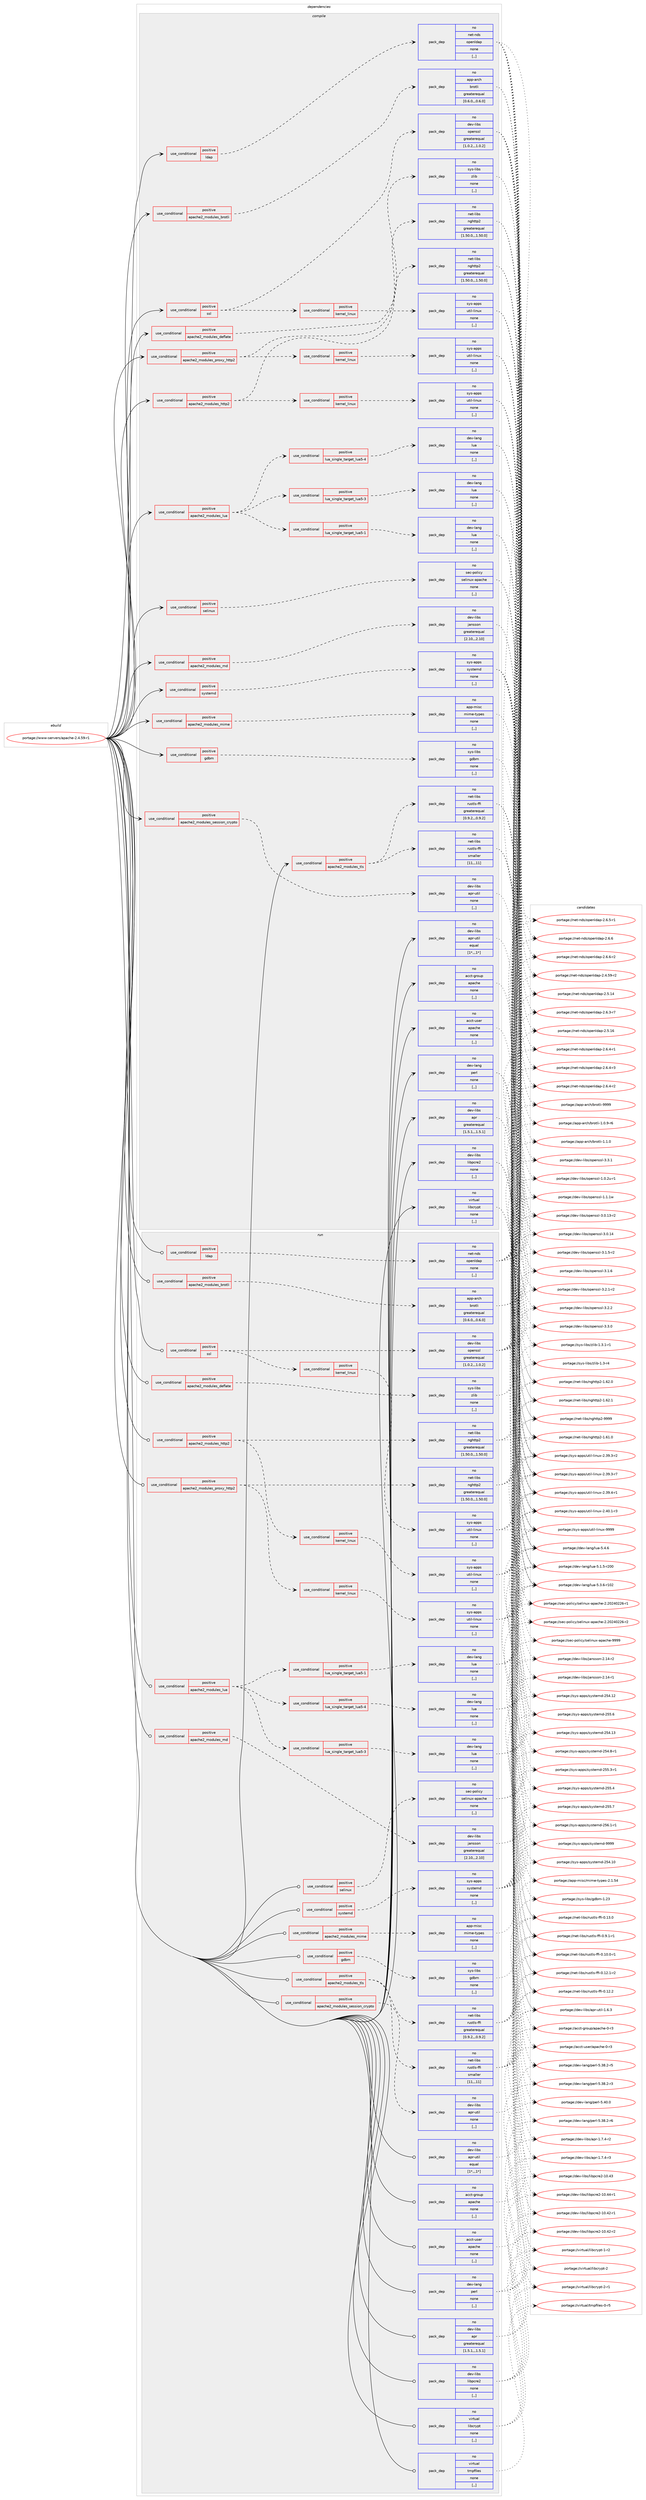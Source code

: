 digraph prolog {

# *************
# Graph options
# *************

newrank=true;
concentrate=true;
compound=true;
graph [rankdir=LR,fontname=Helvetica,fontsize=10,ranksep=1.5];#, ranksep=2.5, nodesep=0.2];
edge  [arrowhead=vee];
node  [fontname=Helvetica,fontsize=10];

# **********
# The ebuild
# **********

subgraph cluster_leftcol {
color=gray;
rank=same;
label=<<i>ebuild</i>>;
id [label="portage://www-servers/apache-2.4.59-r1", color=red, width=4, href="../www-servers/apache-2.4.59-r1.svg"];
}

# ****************
# The dependencies
# ****************

subgraph cluster_midcol {
color=gray;
label=<<i>dependencies</i>>;
subgraph cluster_compile {
fillcolor="#eeeeee";
style=filled;
label=<<i>compile</i>>;
subgraph cond117771 {
dependency443057 [label=<<TABLE BORDER="0" CELLBORDER="1" CELLSPACING="0" CELLPADDING="4"><TR><TD ROWSPAN="3" CELLPADDING="10">use_conditional</TD></TR><TR><TD>positive</TD></TR><TR><TD>apache2_modules_brotli</TD></TR></TABLE>>, shape=none, color=red];
subgraph pack322000 {
dependency443058 [label=<<TABLE BORDER="0" CELLBORDER="1" CELLSPACING="0" CELLPADDING="4" WIDTH="220"><TR><TD ROWSPAN="6" CELLPADDING="30">pack_dep</TD></TR><TR><TD WIDTH="110">no</TD></TR><TR><TD>app-arch</TD></TR><TR><TD>brotli</TD></TR><TR><TD>greaterequal</TD></TR><TR><TD>[0.6.0,,,0.6.0]</TD></TR></TABLE>>, shape=none, color=blue];
}
dependency443057:e -> dependency443058:w [weight=20,style="dashed",arrowhead="vee"];
}
id:e -> dependency443057:w [weight=20,style="solid",arrowhead="vee"];
subgraph cond117772 {
dependency443059 [label=<<TABLE BORDER="0" CELLBORDER="1" CELLSPACING="0" CELLPADDING="4"><TR><TD ROWSPAN="3" CELLPADDING="10">use_conditional</TD></TR><TR><TD>positive</TD></TR><TR><TD>apache2_modules_deflate</TD></TR></TABLE>>, shape=none, color=red];
subgraph pack322001 {
dependency443060 [label=<<TABLE BORDER="0" CELLBORDER="1" CELLSPACING="0" CELLPADDING="4" WIDTH="220"><TR><TD ROWSPAN="6" CELLPADDING="30">pack_dep</TD></TR><TR><TD WIDTH="110">no</TD></TR><TR><TD>sys-libs</TD></TR><TR><TD>zlib</TD></TR><TR><TD>none</TD></TR><TR><TD>[,,]</TD></TR></TABLE>>, shape=none, color=blue];
}
dependency443059:e -> dependency443060:w [weight=20,style="dashed",arrowhead="vee"];
}
id:e -> dependency443059:w [weight=20,style="solid",arrowhead="vee"];
subgraph cond117773 {
dependency443061 [label=<<TABLE BORDER="0" CELLBORDER="1" CELLSPACING="0" CELLPADDING="4"><TR><TD ROWSPAN="3" CELLPADDING="10">use_conditional</TD></TR><TR><TD>positive</TD></TR><TR><TD>apache2_modules_http2</TD></TR></TABLE>>, shape=none, color=red];
subgraph pack322002 {
dependency443062 [label=<<TABLE BORDER="0" CELLBORDER="1" CELLSPACING="0" CELLPADDING="4" WIDTH="220"><TR><TD ROWSPAN="6" CELLPADDING="30">pack_dep</TD></TR><TR><TD WIDTH="110">no</TD></TR><TR><TD>net-libs</TD></TR><TR><TD>nghttp2</TD></TR><TR><TD>greaterequal</TD></TR><TR><TD>[1.50.0,,,1.50.0]</TD></TR></TABLE>>, shape=none, color=blue];
}
dependency443061:e -> dependency443062:w [weight=20,style="dashed",arrowhead="vee"];
subgraph cond117774 {
dependency443063 [label=<<TABLE BORDER="0" CELLBORDER="1" CELLSPACING="0" CELLPADDING="4"><TR><TD ROWSPAN="3" CELLPADDING="10">use_conditional</TD></TR><TR><TD>positive</TD></TR><TR><TD>kernel_linux</TD></TR></TABLE>>, shape=none, color=red];
subgraph pack322003 {
dependency443064 [label=<<TABLE BORDER="0" CELLBORDER="1" CELLSPACING="0" CELLPADDING="4" WIDTH="220"><TR><TD ROWSPAN="6" CELLPADDING="30">pack_dep</TD></TR><TR><TD WIDTH="110">no</TD></TR><TR><TD>sys-apps</TD></TR><TR><TD>util-linux</TD></TR><TR><TD>none</TD></TR><TR><TD>[,,]</TD></TR></TABLE>>, shape=none, color=blue];
}
dependency443063:e -> dependency443064:w [weight=20,style="dashed",arrowhead="vee"];
}
dependency443061:e -> dependency443063:w [weight=20,style="dashed",arrowhead="vee"];
}
id:e -> dependency443061:w [weight=20,style="solid",arrowhead="vee"];
subgraph cond117775 {
dependency443065 [label=<<TABLE BORDER="0" CELLBORDER="1" CELLSPACING="0" CELLPADDING="4"><TR><TD ROWSPAN="3" CELLPADDING="10">use_conditional</TD></TR><TR><TD>positive</TD></TR><TR><TD>apache2_modules_lua</TD></TR></TABLE>>, shape=none, color=red];
subgraph cond117776 {
dependency443066 [label=<<TABLE BORDER="0" CELLBORDER="1" CELLSPACING="0" CELLPADDING="4"><TR><TD ROWSPAN="3" CELLPADDING="10">use_conditional</TD></TR><TR><TD>positive</TD></TR><TR><TD>lua_single_target_lua5-1</TD></TR></TABLE>>, shape=none, color=red];
subgraph pack322004 {
dependency443067 [label=<<TABLE BORDER="0" CELLBORDER="1" CELLSPACING="0" CELLPADDING="4" WIDTH="220"><TR><TD ROWSPAN="6" CELLPADDING="30">pack_dep</TD></TR><TR><TD WIDTH="110">no</TD></TR><TR><TD>dev-lang</TD></TR><TR><TD>lua</TD></TR><TR><TD>none</TD></TR><TR><TD>[,,]</TD></TR></TABLE>>, shape=none, color=blue];
}
dependency443066:e -> dependency443067:w [weight=20,style="dashed",arrowhead="vee"];
}
dependency443065:e -> dependency443066:w [weight=20,style="dashed",arrowhead="vee"];
subgraph cond117777 {
dependency443068 [label=<<TABLE BORDER="0" CELLBORDER="1" CELLSPACING="0" CELLPADDING="4"><TR><TD ROWSPAN="3" CELLPADDING="10">use_conditional</TD></TR><TR><TD>positive</TD></TR><TR><TD>lua_single_target_lua5-3</TD></TR></TABLE>>, shape=none, color=red];
subgraph pack322005 {
dependency443069 [label=<<TABLE BORDER="0" CELLBORDER="1" CELLSPACING="0" CELLPADDING="4" WIDTH="220"><TR><TD ROWSPAN="6" CELLPADDING="30">pack_dep</TD></TR><TR><TD WIDTH="110">no</TD></TR><TR><TD>dev-lang</TD></TR><TR><TD>lua</TD></TR><TR><TD>none</TD></TR><TR><TD>[,,]</TD></TR></TABLE>>, shape=none, color=blue];
}
dependency443068:e -> dependency443069:w [weight=20,style="dashed",arrowhead="vee"];
}
dependency443065:e -> dependency443068:w [weight=20,style="dashed",arrowhead="vee"];
subgraph cond117778 {
dependency443070 [label=<<TABLE BORDER="0" CELLBORDER="1" CELLSPACING="0" CELLPADDING="4"><TR><TD ROWSPAN="3" CELLPADDING="10">use_conditional</TD></TR><TR><TD>positive</TD></TR><TR><TD>lua_single_target_lua5-4</TD></TR></TABLE>>, shape=none, color=red];
subgraph pack322006 {
dependency443071 [label=<<TABLE BORDER="0" CELLBORDER="1" CELLSPACING="0" CELLPADDING="4" WIDTH="220"><TR><TD ROWSPAN="6" CELLPADDING="30">pack_dep</TD></TR><TR><TD WIDTH="110">no</TD></TR><TR><TD>dev-lang</TD></TR><TR><TD>lua</TD></TR><TR><TD>none</TD></TR><TR><TD>[,,]</TD></TR></TABLE>>, shape=none, color=blue];
}
dependency443070:e -> dependency443071:w [weight=20,style="dashed",arrowhead="vee"];
}
dependency443065:e -> dependency443070:w [weight=20,style="dashed",arrowhead="vee"];
}
id:e -> dependency443065:w [weight=20,style="solid",arrowhead="vee"];
subgraph cond117779 {
dependency443072 [label=<<TABLE BORDER="0" CELLBORDER="1" CELLSPACING="0" CELLPADDING="4"><TR><TD ROWSPAN="3" CELLPADDING="10">use_conditional</TD></TR><TR><TD>positive</TD></TR><TR><TD>apache2_modules_md</TD></TR></TABLE>>, shape=none, color=red];
subgraph pack322007 {
dependency443073 [label=<<TABLE BORDER="0" CELLBORDER="1" CELLSPACING="0" CELLPADDING="4" WIDTH="220"><TR><TD ROWSPAN="6" CELLPADDING="30">pack_dep</TD></TR><TR><TD WIDTH="110">no</TD></TR><TR><TD>dev-libs</TD></TR><TR><TD>jansson</TD></TR><TR><TD>greaterequal</TD></TR><TR><TD>[2.10,,,2.10]</TD></TR></TABLE>>, shape=none, color=blue];
}
dependency443072:e -> dependency443073:w [weight=20,style="dashed",arrowhead="vee"];
}
id:e -> dependency443072:w [weight=20,style="solid",arrowhead="vee"];
subgraph cond117780 {
dependency443074 [label=<<TABLE BORDER="0" CELLBORDER="1" CELLSPACING="0" CELLPADDING="4"><TR><TD ROWSPAN="3" CELLPADDING="10">use_conditional</TD></TR><TR><TD>positive</TD></TR><TR><TD>apache2_modules_mime</TD></TR></TABLE>>, shape=none, color=red];
subgraph pack322008 {
dependency443075 [label=<<TABLE BORDER="0" CELLBORDER="1" CELLSPACING="0" CELLPADDING="4" WIDTH="220"><TR><TD ROWSPAN="6" CELLPADDING="30">pack_dep</TD></TR><TR><TD WIDTH="110">no</TD></TR><TR><TD>app-misc</TD></TR><TR><TD>mime-types</TD></TR><TR><TD>none</TD></TR><TR><TD>[,,]</TD></TR></TABLE>>, shape=none, color=blue];
}
dependency443074:e -> dependency443075:w [weight=20,style="dashed",arrowhead="vee"];
}
id:e -> dependency443074:w [weight=20,style="solid",arrowhead="vee"];
subgraph cond117781 {
dependency443076 [label=<<TABLE BORDER="0" CELLBORDER="1" CELLSPACING="0" CELLPADDING="4"><TR><TD ROWSPAN="3" CELLPADDING="10">use_conditional</TD></TR><TR><TD>positive</TD></TR><TR><TD>apache2_modules_proxy_http2</TD></TR></TABLE>>, shape=none, color=red];
subgraph pack322009 {
dependency443077 [label=<<TABLE BORDER="0" CELLBORDER="1" CELLSPACING="0" CELLPADDING="4" WIDTH="220"><TR><TD ROWSPAN="6" CELLPADDING="30">pack_dep</TD></TR><TR><TD WIDTH="110">no</TD></TR><TR><TD>net-libs</TD></TR><TR><TD>nghttp2</TD></TR><TR><TD>greaterequal</TD></TR><TR><TD>[1.50.0,,,1.50.0]</TD></TR></TABLE>>, shape=none, color=blue];
}
dependency443076:e -> dependency443077:w [weight=20,style="dashed",arrowhead="vee"];
subgraph cond117782 {
dependency443078 [label=<<TABLE BORDER="0" CELLBORDER="1" CELLSPACING="0" CELLPADDING="4"><TR><TD ROWSPAN="3" CELLPADDING="10">use_conditional</TD></TR><TR><TD>positive</TD></TR><TR><TD>kernel_linux</TD></TR></TABLE>>, shape=none, color=red];
subgraph pack322010 {
dependency443079 [label=<<TABLE BORDER="0" CELLBORDER="1" CELLSPACING="0" CELLPADDING="4" WIDTH="220"><TR><TD ROWSPAN="6" CELLPADDING="30">pack_dep</TD></TR><TR><TD WIDTH="110">no</TD></TR><TR><TD>sys-apps</TD></TR><TR><TD>util-linux</TD></TR><TR><TD>none</TD></TR><TR><TD>[,,]</TD></TR></TABLE>>, shape=none, color=blue];
}
dependency443078:e -> dependency443079:w [weight=20,style="dashed",arrowhead="vee"];
}
dependency443076:e -> dependency443078:w [weight=20,style="dashed",arrowhead="vee"];
}
id:e -> dependency443076:w [weight=20,style="solid",arrowhead="vee"];
subgraph cond117783 {
dependency443080 [label=<<TABLE BORDER="0" CELLBORDER="1" CELLSPACING="0" CELLPADDING="4"><TR><TD ROWSPAN="3" CELLPADDING="10">use_conditional</TD></TR><TR><TD>positive</TD></TR><TR><TD>apache2_modules_session_crypto</TD></TR></TABLE>>, shape=none, color=red];
subgraph pack322011 {
dependency443081 [label=<<TABLE BORDER="0" CELLBORDER="1" CELLSPACING="0" CELLPADDING="4" WIDTH="220"><TR><TD ROWSPAN="6" CELLPADDING="30">pack_dep</TD></TR><TR><TD WIDTH="110">no</TD></TR><TR><TD>dev-libs</TD></TR><TR><TD>apr-util</TD></TR><TR><TD>none</TD></TR><TR><TD>[,,]</TD></TR></TABLE>>, shape=none, color=blue];
}
dependency443080:e -> dependency443081:w [weight=20,style="dashed",arrowhead="vee"];
}
id:e -> dependency443080:w [weight=20,style="solid",arrowhead="vee"];
subgraph cond117784 {
dependency443082 [label=<<TABLE BORDER="0" CELLBORDER="1" CELLSPACING="0" CELLPADDING="4"><TR><TD ROWSPAN="3" CELLPADDING="10">use_conditional</TD></TR><TR><TD>positive</TD></TR><TR><TD>apache2_modules_tls</TD></TR></TABLE>>, shape=none, color=red];
subgraph pack322012 {
dependency443083 [label=<<TABLE BORDER="0" CELLBORDER="1" CELLSPACING="0" CELLPADDING="4" WIDTH="220"><TR><TD ROWSPAN="6" CELLPADDING="30">pack_dep</TD></TR><TR><TD WIDTH="110">no</TD></TR><TR><TD>net-libs</TD></TR><TR><TD>rustls-ffi</TD></TR><TR><TD>greaterequal</TD></TR><TR><TD>[0.9.2,,,0.9.2]</TD></TR></TABLE>>, shape=none, color=blue];
}
dependency443082:e -> dependency443083:w [weight=20,style="dashed",arrowhead="vee"];
subgraph pack322013 {
dependency443084 [label=<<TABLE BORDER="0" CELLBORDER="1" CELLSPACING="0" CELLPADDING="4" WIDTH="220"><TR><TD ROWSPAN="6" CELLPADDING="30">pack_dep</TD></TR><TR><TD WIDTH="110">no</TD></TR><TR><TD>net-libs</TD></TR><TR><TD>rustls-ffi</TD></TR><TR><TD>smaller</TD></TR><TR><TD>[11,,,11]</TD></TR></TABLE>>, shape=none, color=blue];
}
dependency443082:e -> dependency443084:w [weight=20,style="dashed",arrowhead="vee"];
}
id:e -> dependency443082:w [weight=20,style="solid",arrowhead="vee"];
subgraph cond117785 {
dependency443085 [label=<<TABLE BORDER="0" CELLBORDER="1" CELLSPACING="0" CELLPADDING="4"><TR><TD ROWSPAN="3" CELLPADDING="10">use_conditional</TD></TR><TR><TD>positive</TD></TR><TR><TD>gdbm</TD></TR></TABLE>>, shape=none, color=red];
subgraph pack322014 {
dependency443086 [label=<<TABLE BORDER="0" CELLBORDER="1" CELLSPACING="0" CELLPADDING="4" WIDTH="220"><TR><TD ROWSPAN="6" CELLPADDING="30">pack_dep</TD></TR><TR><TD WIDTH="110">no</TD></TR><TR><TD>sys-libs</TD></TR><TR><TD>gdbm</TD></TR><TR><TD>none</TD></TR><TR><TD>[,,]</TD></TR></TABLE>>, shape=none, color=blue];
}
dependency443085:e -> dependency443086:w [weight=20,style="dashed",arrowhead="vee"];
}
id:e -> dependency443085:w [weight=20,style="solid",arrowhead="vee"];
subgraph cond117786 {
dependency443087 [label=<<TABLE BORDER="0" CELLBORDER="1" CELLSPACING="0" CELLPADDING="4"><TR><TD ROWSPAN="3" CELLPADDING="10">use_conditional</TD></TR><TR><TD>positive</TD></TR><TR><TD>ldap</TD></TR></TABLE>>, shape=none, color=red];
subgraph pack322015 {
dependency443088 [label=<<TABLE BORDER="0" CELLBORDER="1" CELLSPACING="0" CELLPADDING="4" WIDTH="220"><TR><TD ROWSPAN="6" CELLPADDING="30">pack_dep</TD></TR><TR><TD WIDTH="110">no</TD></TR><TR><TD>net-nds</TD></TR><TR><TD>openldap</TD></TR><TR><TD>none</TD></TR><TR><TD>[,,]</TD></TR></TABLE>>, shape=none, color=blue];
}
dependency443087:e -> dependency443088:w [weight=20,style="dashed",arrowhead="vee"];
}
id:e -> dependency443087:w [weight=20,style="solid",arrowhead="vee"];
subgraph cond117787 {
dependency443089 [label=<<TABLE BORDER="0" CELLBORDER="1" CELLSPACING="0" CELLPADDING="4"><TR><TD ROWSPAN="3" CELLPADDING="10">use_conditional</TD></TR><TR><TD>positive</TD></TR><TR><TD>selinux</TD></TR></TABLE>>, shape=none, color=red];
subgraph pack322016 {
dependency443090 [label=<<TABLE BORDER="0" CELLBORDER="1" CELLSPACING="0" CELLPADDING="4" WIDTH="220"><TR><TD ROWSPAN="6" CELLPADDING="30">pack_dep</TD></TR><TR><TD WIDTH="110">no</TD></TR><TR><TD>sec-policy</TD></TR><TR><TD>selinux-apache</TD></TR><TR><TD>none</TD></TR><TR><TD>[,,]</TD></TR></TABLE>>, shape=none, color=blue];
}
dependency443089:e -> dependency443090:w [weight=20,style="dashed",arrowhead="vee"];
}
id:e -> dependency443089:w [weight=20,style="solid",arrowhead="vee"];
subgraph cond117788 {
dependency443091 [label=<<TABLE BORDER="0" CELLBORDER="1" CELLSPACING="0" CELLPADDING="4"><TR><TD ROWSPAN="3" CELLPADDING="10">use_conditional</TD></TR><TR><TD>positive</TD></TR><TR><TD>ssl</TD></TR></TABLE>>, shape=none, color=red];
subgraph pack322017 {
dependency443092 [label=<<TABLE BORDER="0" CELLBORDER="1" CELLSPACING="0" CELLPADDING="4" WIDTH="220"><TR><TD ROWSPAN="6" CELLPADDING="30">pack_dep</TD></TR><TR><TD WIDTH="110">no</TD></TR><TR><TD>dev-libs</TD></TR><TR><TD>openssl</TD></TR><TR><TD>greaterequal</TD></TR><TR><TD>[1.0.2,,,1.0.2]</TD></TR></TABLE>>, shape=none, color=blue];
}
dependency443091:e -> dependency443092:w [weight=20,style="dashed",arrowhead="vee"];
subgraph cond117789 {
dependency443093 [label=<<TABLE BORDER="0" CELLBORDER="1" CELLSPACING="0" CELLPADDING="4"><TR><TD ROWSPAN="3" CELLPADDING="10">use_conditional</TD></TR><TR><TD>positive</TD></TR><TR><TD>kernel_linux</TD></TR></TABLE>>, shape=none, color=red];
subgraph pack322018 {
dependency443094 [label=<<TABLE BORDER="0" CELLBORDER="1" CELLSPACING="0" CELLPADDING="4" WIDTH="220"><TR><TD ROWSPAN="6" CELLPADDING="30">pack_dep</TD></TR><TR><TD WIDTH="110">no</TD></TR><TR><TD>sys-apps</TD></TR><TR><TD>util-linux</TD></TR><TR><TD>none</TD></TR><TR><TD>[,,]</TD></TR></TABLE>>, shape=none, color=blue];
}
dependency443093:e -> dependency443094:w [weight=20,style="dashed",arrowhead="vee"];
}
dependency443091:e -> dependency443093:w [weight=20,style="dashed",arrowhead="vee"];
}
id:e -> dependency443091:w [weight=20,style="solid",arrowhead="vee"];
subgraph cond117790 {
dependency443095 [label=<<TABLE BORDER="0" CELLBORDER="1" CELLSPACING="0" CELLPADDING="4"><TR><TD ROWSPAN="3" CELLPADDING="10">use_conditional</TD></TR><TR><TD>positive</TD></TR><TR><TD>systemd</TD></TR></TABLE>>, shape=none, color=red];
subgraph pack322019 {
dependency443096 [label=<<TABLE BORDER="0" CELLBORDER="1" CELLSPACING="0" CELLPADDING="4" WIDTH="220"><TR><TD ROWSPAN="6" CELLPADDING="30">pack_dep</TD></TR><TR><TD WIDTH="110">no</TD></TR><TR><TD>sys-apps</TD></TR><TR><TD>systemd</TD></TR><TR><TD>none</TD></TR><TR><TD>[,,]</TD></TR></TABLE>>, shape=none, color=blue];
}
dependency443095:e -> dependency443096:w [weight=20,style="dashed",arrowhead="vee"];
}
id:e -> dependency443095:w [weight=20,style="solid",arrowhead="vee"];
subgraph pack322020 {
dependency443097 [label=<<TABLE BORDER="0" CELLBORDER="1" CELLSPACING="0" CELLPADDING="4" WIDTH="220"><TR><TD ROWSPAN="6" CELLPADDING="30">pack_dep</TD></TR><TR><TD WIDTH="110">no</TD></TR><TR><TD>acct-group</TD></TR><TR><TD>apache</TD></TR><TR><TD>none</TD></TR><TR><TD>[,,]</TD></TR></TABLE>>, shape=none, color=blue];
}
id:e -> dependency443097:w [weight=20,style="solid",arrowhead="vee"];
subgraph pack322021 {
dependency443098 [label=<<TABLE BORDER="0" CELLBORDER="1" CELLSPACING="0" CELLPADDING="4" WIDTH="220"><TR><TD ROWSPAN="6" CELLPADDING="30">pack_dep</TD></TR><TR><TD WIDTH="110">no</TD></TR><TR><TD>acct-user</TD></TR><TR><TD>apache</TD></TR><TR><TD>none</TD></TR><TR><TD>[,,]</TD></TR></TABLE>>, shape=none, color=blue];
}
id:e -> dependency443098:w [weight=20,style="solid",arrowhead="vee"];
subgraph pack322022 {
dependency443099 [label=<<TABLE BORDER="0" CELLBORDER="1" CELLSPACING="0" CELLPADDING="4" WIDTH="220"><TR><TD ROWSPAN="6" CELLPADDING="30">pack_dep</TD></TR><TR><TD WIDTH="110">no</TD></TR><TR><TD>dev-lang</TD></TR><TR><TD>perl</TD></TR><TR><TD>none</TD></TR><TR><TD>[,,]</TD></TR></TABLE>>, shape=none, color=blue];
}
id:e -> dependency443099:w [weight=20,style="solid",arrowhead="vee"];
subgraph pack322023 {
dependency443100 [label=<<TABLE BORDER="0" CELLBORDER="1" CELLSPACING="0" CELLPADDING="4" WIDTH="220"><TR><TD ROWSPAN="6" CELLPADDING="30">pack_dep</TD></TR><TR><TD WIDTH="110">no</TD></TR><TR><TD>dev-libs</TD></TR><TR><TD>apr</TD></TR><TR><TD>greaterequal</TD></TR><TR><TD>[1.5.1,,,1.5.1]</TD></TR></TABLE>>, shape=none, color=blue];
}
id:e -> dependency443100:w [weight=20,style="solid",arrowhead="vee"];
subgraph pack322024 {
dependency443101 [label=<<TABLE BORDER="0" CELLBORDER="1" CELLSPACING="0" CELLPADDING="4" WIDTH="220"><TR><TD ROWSPAN="6" CELLPADDING="30">pack_dep</TD></TR><TR><TD WIDTH="110">no</TD></TR><TR><TD>dev-libs</TD></TR><TR><TD>apr-util</TD></TR><TR><TD>equal</TD></TR><TR><TD>[1*,,,1*]</TD></TR></TABLE>>, shape=none, color=blue];
}
id:e -> dependency443101:w [weight=20,style="solid",arrowhead="vee"];
subgraph pack322025 {
dependency443102 [label=<<TABLE BORDER="0" CELLBORDER="1" CELLSPACING="0" CELLPADDING="4" WIDTH="220"><TR><TD ROWSPAN="6" CELLPADDING="30">pack_dep</TD></TR><TR><TD WIDTH="110">no</TD></TR><TR><TD>dev-libs</TD></TR><TR><TD>libpcre2</TD></TR><TR><TD>none</TD></TR><TR><TD>[,,]</TD></TR></TABLE>>, shape=none, color=blue];
}
id:e -> dependency443102:w [weight=20,style="solid",arrowhead="vee"];
subgraph pack322026 {
dependency443103 [label=<<TABLE BORDER="0" CELLBORDER="1" CELLSPACING="0" CELLPADDING="4" WIDTH="220"><TR><TD ROWSPAN="6" CELLPADDING="30">pack_dep</TD></TR><TR><TD WIDTH="110">no</TD></TR><TR><TD>virtual</TD></TR><TR><TD>libcrypt</TD></TR><TR><TD>none</TD></TR><TR><TD>[,,]</TD></TR></TABLE>>, shape=none, color=blue];
}
id:e -> dependency443103:w [weight=20,style="solid",arrowhead="vee"];
}
subgraph cluster_compileandrun {
fillcolor="#eeeeee";
style=filled;
label=<<i>compile and run</i>>;
}
subgraph cluster_run {
fillcolor="#eeeeee";
style=filled;
label=<<i>run</i>>;
subgraph cond117791 {
dependency443104 [label=<<TABLE BORDER="0" CELLBORDER="1" CELLSPACING="0" CELLPADDING="4"><TR><TD ROWSPAN="3" CELLPADDING="10">use_conditional</TD></TR><TR><TD>positive</TD></TR><TR><TD>apache2_modules_brotli</TD></TR></TABLE>>, shape=none, color=red];
subgraph pack322027 {
dependency443105 [label=<<TABLE BORDER="0" CELLBORDER="1" CELLSPACING="0" CELLPADDING="4" WIDTH="220"><TR><TD ROWSPAN="6" CELLPADDING="30">pack_dep</TD></TR><TR><TD WIDTH="110">no</TD></TR><TR><TD>app-arch</TD></TR><TR><TD>brotli</TD></TR><TR><TD>greaterequal</TD></TR><TR><TD>[0.6.0,,,0.6.0]</TD></TR></TABLE>>, shape=none, color=blue];
}
dependency443104:e -> dependency443105:w [weight=20,style="dashed",arrowhead="vee"];
}
id:e -> dependency443104:w [weight=20,style="solid",arrowhead="odot"];
subgraph cond117792 {
dependency443106 [label=<<TABLE BORDER="0" CELLBORDER="1" CELLSPACING="0" CELLPADDING="4"><TR><TD ROWSPAN="3" CELLPADDING="10">use_conditional</TD></TR><TR><TD>positive</TD></TR><TR><TD>apache2_modules_deflate</TD></TR></TABLE>>, shape=none, color=red];
subgraph pack322028 {
dependency443107 [label=<<TABLE BORDER="0" CELLBORDER="1" CELLSPACING="0" CELLPADDING="4" WIDTH="220"><TR><TD ROWSPAN="6" CELLPADDING="30">pack_dep</TD></TR><TR><TD WIDTH="110">no</TD></TR><TR><TD>sys-libs</TD></TR><TR><TD>zlib</TD></TR><TR><TD>none</TD></TR><TR><TD>[,,]</TD></TR></TABLE>>, shape=none, color=blue];
}
dependency443106:e -> dependency443107:w [weight=20,style="dashed",arrowhead="vee"];
}
id:e -> dependency443106:w [weight=20,style="solid",arrowhead="odot"];
subgraph cond117793 {
dependency443108 [label=<<TABLE BORDER="0" CELLBORDER="1" CELLSPACING="0" CELLPADDING="4"><TR><TD ROWSPAN="3" CELLPADDING="10">use_conditional</TD></TR><TR><TD>positive</TD></TR><TR><TD>apache2_modules_http2</TD></TR></TABLE>>, shape=none, color=red];
subgraph pack322029 {
dependency443109 [label=<<TABLE BORDER="0" CELLBORDER="1" CELLSPACING="0" CELLPADDING="4" WIDTH="220"><TR><TD ROWSPAN="6" CELLPADDING="30">pack_dep</TD></TR><TR><TD WIDTH="110">no</TD></TR><TR><TD>net-libs</TD></TR><TR><TD>nghttp2</TD></TR><TR><TD>greaterequal</TD></TR><TR><TD>[1.50.0,,,1.50.0]</TD></TR></TABLE>>, shape=none, color=blue];
}
dependency443108:e -> dependency443109:w [weight=20,style="dashed",arrowhead="vee"];
subgraph cond117794 {
dependency443110 [label=<<TABLE BORDER="0" CELLBORDER="1" CELLSPACING="0" CELLPADDING="4"><TR><TD ROWSPAN="3" CELLPADDING="10">use_conditional</TD></TR><TR><TD>positive</TD></TR><TR><TD>kernel_linux</TD></TR></TABLE>>, shape=none, color=red];
subgraph pack322030 {
dependency443111 [label=<<TABLE BORDER="0" CELLBORDER="1" CELLSPACING="0" CELLPADDING="4" WIDTH="220"><TR><TD ROWSPAN="6" CELLPADDING="30">pack_dep</TD></TR><TR><TD WIDTH="110">no</TD></TR><TR><TD>sys-apps</TD></TR><TR><TD>util-linux</TD></TR><TR><TD>none</TD></TR><TR><TD>[,,]</TD></TR></TABLE>>, shape=none, color=blue];
}
dependency443110:e -> dependency443111:w [weight=20,style="dashed",arrowhead="vee"];
}
dependency443108:e -> dependency443110:w [weight=20,style="dashed",arrowhead="vee"];
}
id:e -> dependency443108:w [weight=20,style="solid",arrowhead="odot"];
subgraph cond117795 {
dependency443112 [label=<<TABLE BORDER="0" CELLBORDER="1" CELLSPACING="0" CELLPADDING="4"><TR><TD ROWSPAN="3" CELLPADDING="10">use_conditional</TD></TR><TR><TD>positive</TD></TR><TR><TD>apache2_modules_lua</TD></TR></TABLE>>, shape=none, color=red];
subgraph cond117796 {
dependency443113 [label=<<TABLE BORDER="0" CELLBORDER="1" CELLSPACING="0" CELLPADDING="4"><TR><TD ROWSPAN="3" CELLPADDING="10">use_conditional</TD></TR><TR><TD>positive</TD></TR><TR><TD>lua_single_target_lua5-1</TD></TR></TABLE>>, shape=none, color=red];
subgraph pack322031 {
dependency443114 [label=<<TABLE BORDER="0" CELLBORDER="1" CELLSPACING="0" CELLPADDING="4" WIDTH="220"><TR><TD ROWSPAN="6" CELLPADDING="30">pack_dep</TD></TR><TR><TD WIDTH="110">no</TD></TR><TR><TD>dev-lang</TD></TR><TR><TD>lua</TD></TR><TR><TD>none</TD></TR><TR><TD>[,,]</TD></TR></TABLE>>, shape=none, color=blue];
}
dependency443113:e -> dependency443114:w [weight=20,style="dashed",arrowhead="vee"];
}
dependency443112:e -> dependency443113:w [weight=20,style="dashed",arrowhead="vee"];
subgraph cond117797 {
dependency443115 [label=<<TABLE BORDER="0" CELLBORDER="1" CELLSPACING="0" CELLPADDING="4"><TR><TD ROWSPAN="3" CELLPADDING="10">use_conditional</TD></TR><TR><TD>positive</TD></TR><TR><TD>lua_single_target_lua5-3</TD></TR></TABLE>>, shape=none, color=red];
subgraph pack322032 {
dependency443116 [label=<<TABLE BORDER="0" CELLBORDER="1" CELLSPACING="0" CELLPADDING="4" WIDTH="220"><TR><TD ROWSPAN="6" CELLPADDING="30">pack_dep</TD></TR><TR><TD WIDTH="110">no</TD></TR><TR><TD>dev-lang</TD></TR><TR><TD>lua</TD></TR><TR><TD>none</TD></TR><TR><TD>[,,]</TD></TR></TABLE>>, shape=none, color=blue];
}
dependency443115:e -> dependency443116:w [weight=20,style="dashed",arrowhead="vee"];
}
dependency443112:e -> dependency443115:w [weight=20,style="dashed",arrowhead="vee"];
subgraph cond117798 {
dependency443117 [label=<<TABLE BORDER="0" CELLBORDER="1" CELLSPACING="0" CELLPADDING="4"><TR><TD ROWSPAN="3" CELLPADDING="10">use_conditional</TD></TR><TR><TD>positive</TD></TR><TR><TD>lua_single_target_lua5-4</TD></TR></TABLE>>, shape=none, color=red];
subgraph pack322033 {
dependency443118 [label=<<TABLE BORDER="0" CELLBORDER="1" CELLSPACING="0" CELLPADDING="4" WIDTH="220"><TR><TD ROWSPAN="6" CELLPADDING="30">pack_dep</TD></TR><TR><TD WIDTH="110">no</TD></TR><TR><TD>dev-lang</TD></TR><TR><TD>lua</TD></TR><TR><TD>none</TD></TR><TR><TD>[,,]</TD></TR></TABLE>>, shape=none, color=blue];
}
dependency443117:e -> dependency443118:w [weight=20,style="dashed",arrowhead="vee"];
}
dependency443112:e -> dependency443117:w [weight=20,style="dashed",arrowhead="vee"];
}
id:e -> dependency443112:w [weight=20,style="solid",arrowhead="odot"];
subgraph cond117799 {
dependency443119 [label=<<TABLE BORDER="0" CELLBORDER="1" CELLSPACING="0" CELLPADDING="4"><TR><TD ROWSPAN="3" CELLPADDING="10">use_conditional</TD></TR><TR><TD>positive</TD></TR><TR><TD>apache2_modules_md</TD></TR></TABLE>>, shape=none, color=red];
subgraph pack322034 {
dependency443120 [label=<<TABLE BORDER="0" CELLBORDER="1" CELLSPACING="0" CELLPADDING="4" WIDTH="220"><TR><TD ROWSPAN="6" CELLPADDING="30">pack_dep</TD></TR><TR><TD WIDTH="110">no</TD></TR><TR><TD>dev-libs</TD></TR><TR><TD>jansson</TD></TR><TR><TD>greaterequal</TD></TR><TR><TD>[2.10,,,2.10]</TD></TR></TABLE>>, shape=none, color=blue];
}
dependency443119:e -> dependency443120:w [weight=20,style="dashed",arrowhead="vee"];
}
id:e -> dependency443119:w [weight=20,style="solid",arrowhead="odot"];
subgraph cond117800 {
dependency443121 [label=<<TABLE BORDER="0" CELLBORDER="1" CELLSPACING="0" CELLPADDING="4"><TR><TD ROWSPAN="3" CELLPADDING="10">use_conditional</TD></TR><TR><TD>positive</TD></TR><TR><TD>apache2_modules_mime</TD></TR></TABLE>>, shape=none, color=red];
subgraph pack322035 {
dependency443122 [label=<<TABLE BORDER="0" CELLBORDER="1" CELLSPACING="0" CELLPADDING="4" WIDTH="220"><TR><TD ROWSPAN="6" CELLPADDING="30">pack_dep</TD></TR><TR><TD WIDTH="110">no</TD></TR><TR><TD>app-misc</TD></TR><TR><TD>mime-types</TD></TR><TR><TD>none</TD></TR><TR><TD>[,,]</TD></TR></TABLE>>, shape=none, color=blue];
}
dependency443121:e -> dependency443122:w [weight=20,style="dashed",arrowhead="vee"];
}
id:e -> dependency443121:w [weight=20,style="solid",arrowhead="odot"];
subgraph cond117801 {
dependency443123 [label=<<TABLE BORDER="0" CELLBORDER="1" CELLSPACING="0" CELLPADDING="4"><TR><TD ROWSPAN="3" CELLPADDING="10">use_conditional</TD></TR><TR><TD>positive</TD></TR><TR><TD>apache2_modules_proxy_http2</TD></TR></TABLE>>, shape=none, color=red];
subgraph pack322036 {
dependency443124 [label=<<TABLE BORDER="0" CELLBORDER="1" CELLSPACING="0" CELLPADDING="4" WIDTH="220"><TR><TD ROWSPAN="6" CELLPADDING="30">pack_dep</TD></TR><TR><TD WIDTH="110">no</TD></TR><TR><TD>net-libs</TD></TR><TR><TD>nghttp2</TD></TR><TR><TD>greaterequal</TD></TR><TR><TD>[1.50.0,,,1.50.0]</TD></TR></TABLE>>, shape=none, color=blue];
}
dependency443123:e -> dependency443124:w [weight=20,style="dashed",arrowhead="vee"];
subgraph cond117802 {
dependency443125 [label=<<TABLE BORDER="0" CELLBORDER="1" CELLSPACING="0" CELLPADDING="4"><TR><TD ROWSPAN="3" CELLPADDING="10">use_conditional</TD></TR><TR><TD>positive</TD></TR><TR><TD>kernel_linux</TD></TR></TABLE>>, shape=none, color=red];
subgraph pack322037 {
dependency443126 [label=<<TABLE BORDER="0" CELLBORDER="1" CELLSPACING="0" CELLPADDING="4" WIDTH="220"><TR><TD ROWSPAN="6" CELLPADDING="30">pack_dep</TD></TR><TR><TD WIDTH="110">no</TD></TR><TR><TD>sys-apps</TD></TR><TR><TD>util-linux</TD></TR><TR><TD>none</TD></TR><TR><TD>[,,]</TD></TR></TABLE>>, shape=none, color=blue];
}
dependency443125:e -> dependency443126:w [weight=20,style="dashed",arrowhead="vee"];
}
dependency443123:e -> dependency443125:w [weight=20,style="dashed",arrowhead="vee"];
}
id:e -> dependency443123:w [weight=20,style="solid",arrowhead="odot"];
subgraph cond117803 {
dependency443127 [label=<<TABLE BORDER="0" CELLBORDER="1" CELLSPACING="0" CELLPADDING="4"><TR><TD ROWSPAN="3" CELLPADDING="10">use_conditional</TD></TR><TR><TD>positive</TD></TR><TR><TD>apache2_modules_session_crypto</TD></TR></TABLE>>, shape=none, color=red];
subgraph pack322038 {
dependency443128 [label=<<TABLE BORDER="0" CELLBORDER="1" CELLSPACING="0" CELLPADDING="4" WIDTH="220"><TR><TD ROWSPAN="6" CELLPADDING="30">pack_dep</TD></TR><TR><TD WIDTH="110">no</TD></TR><TR><TD>dev-libs</TD></TR><TR><TD>apr-util</TD></TR><TR><TD>none</TD></TR><TR><TD>[,,]</TD></TR></TABLE>>, shape=none, color=blue];
}
dependency443127:e -> dependency443128:w [weight=20,style="dashed",arrowhead="vee"];
}
id:e -> dependency443127:w [weight=20,style="solid",arrowhead="odot"];
subgraph cond117804 {
dependency443129 [label=<<TABLE BORDER="0" CELLBORDER="1" CELLSPACING="0" CELLPADDING="4"><TR><TD ROWSPAN="3" CELLPADDING="10">use_conditional</TD></TR><TR><TD>positive</TD></TR><TR><TD>apache2_modules_tls</TD></TR></TABLE>>, shape=none, color=red];
subgraph pack322039 {
dependency443130 [label=<<TABLE BORDER="0" CELLBORDER="1" CELLSPACING="0" CELLPADDING="4" WIDTH="220"><TR><TD ROWSPAN="6" CELLPADDING="30">pack_dep</TD></TR><TR><TD WIDTH="110">no</TD></TR><TR><TD>net-libs</TD></TR><TR><TD>rustls-ffi</TD></TR><TR><TD>greaterequal</TD></TR><TR><TD>[0.9.2,,,0.9.2]</TD></TR></TABLE>>, shape=none, color=blue];
}
dependency443129:e -> dependency443130:w [weight=20,style="dashed",arrowhead="vee"];
subgraph pack322040 {
dependency443131 [label=<<TABLE BORDER="0" CELLBORDER="1" CELLSPACING="0" CELLPADDING="4" WIDTH="220"><TR><TD ROWSPAN="6" CELLPADDING="30">pack_dep</TD></TR><TR><TD WIDTH="110">no</TD></TR><TR><TD>net-libs</TD></TR><TR><TD>rustls-ffi</TD></TR><TR><TD>smaller</TD></TR><TR><TD>[11,,,11]</TD></TR></TABLE>>, shape=none, color=blue];
}
dependency443129:e -> dependency443131:w [weight=20,style="dashed",arrowhead="vee"];
}
id:e -> dependency443129:w [weight=20,style="solid",arrowhead="odot"];
subgraph cond117805 {
dependency443132 [label=<<TABLE BORDER="0" CELLBORDER="1" CELLSPACING="0" CELLPADDING="4"><TR><TD ROWSPAN="3" CELLPADDING="10">use_conditional</TD></TR><TR><TD>positive</TD></TR><TR><TD>gdbm</TD></TR></TABLE>>, shape=none, color=red];
subgraph pack322041 {
dependency443133 [label=<<TABLE BORDER="0" CELLBORDER="1" CELLSPACING="0" CELLPADDING="4" WIDTH="220"><TR><TD ROWSPAN="6" CELLPADDING="30">pack_dep</TD></TR><TR><TD WIDTH="110">no</TD></TR><TR><TD>sys-libs</TD></TR><TR><TD>gdbm</TD></TR><TR><TD>none</TD></TR><TR><TD>[,,]</TD></TR></TABLE>>, shape=none, color=blue];
}
dependency443132:e -> dependency443133:w [weight=20,style="dashed",arrowhead="vee"];
}
id:e -> dependency443132:w [weight=20,style="solid",arrowhead="odot"];
subgraph cond117806 {
dependency443134 [label=<<TABLE BORDER="0" CELLBORDER="1" CELLSPACING="0" CELLPADDING="4"><TR><TD ROWSPAN="3" CELLPADDING="10">use_conditional</TD></TR><TR><TD>positive</TD></TR><TR><TD>ldap</TD></TR></TABLE>>, shape=none, color=red];
subgraph pack322042 {
dependency443135 [label=<<TABLE BORDER="0" CELLBORDER="1" CELLSPACING="0" CELLPADDING="4" WIDTH="220"><TR><TD ROWSPAN="6" CELLPADDING="30">pack_dep</TD></TR><TR><TD WIDTH="110">no</TD></TR><TR><TD>net-nds</TD></TR><TR><TD>openldap</TD></TR><TR><TD>none</TD></TR><TR><TD>[,,]</TD></TR></TABLE>>, shape=none, color=blue];
}
dependency443134:e -> dependency443135:w [weight=20,style="dashed",arrowhead="vee"];
}
id:e -> dependency443134:w [weight=20,style="solid",arrowhead="odot"];
subgraph cond117807 {
dependency443136 [label=<<TABLE BORDER="0" CELLBORDER="1" CELLSPACING="0" CELLPADDING="4"><TR><TD ROWSPAN="3" CELLPADDING="10">use_conditional</TD></TR><TR><TD>positive</TD></TR><TR><TD>selinux</TD></TR></TABLE>>, shape=none, color=red];
subgraph pack322043 {
dependency443137 [label=<<TABLE BORDER="0" CELLBORDER="1" CELLSPACING="0" CELLPADDING="4" WIDTH="220"><TR><TD ROWSPAN="6" CELLPADDING="30">pack_dep</TD></TR><TR><TD WIDTH="110">no</TD></TR><TR><TD>sec-policy</TD></TR><TR><TD>selinux-apache</TD></TR><TR><TD>none</TD></TR><TR><TD>[,,]</TD></TR></TABLE>>, shape=none, color=blue];
}
dependency443136:e -> dependency443137:w [weight=20,style="dashed",arrowhead="vee"];
}
id:e -> dependency443136:w [weight=20,style="solid",arrowhead="odot"];
subgraph cond117808 {
dependency443138 [label=<<TABLE BORDER="0" CELLBORDER="1" CELLSPACING="0" CELLPADDING="4"><TR><TD ROWSPAN="3" CELLPADDING="10">use_conditional</TD></TR><TR><TD>positive</TD></TR><TR><TD>ssl</TD></TR></TABLE>>, shape=none, color=red];
subgraph pack322044 {
dependency443139 [label=<<TABLE BORDER="0" CELLBORDER="1" CELLSPACING="0" CELLPADDING="4" WIDTH="220"><TR><TD ROWSPAN="6" CELLPADDING="30">pack_dep</TD></TR><TR><TD WIDTH="110">no</TD></TR><TR><TD>dev-libs</TD></TR><TR><TD>openssl</TD></TR><TR><TD>greaterequal</TD></TR><TR><TD>[1.0.2,,,1.0.2]</TD></TR></TABLE>>, shape=none, color=blue];
}
dependency443138:e -> dependency443139:w [weight=20,style="dashed",arrowhead="vee"];
subgraph cond117809 {
dependency443140 [label=<<TABLE BORDER="0" CELLBORDER="1" CELLSPACING="0" CELLPADDING="4"><TR><TD ROWSPAN="3" CELLPADDING="10">use_conditional</TD></TR><TR><TD>positive</TD></TR><TR><TD>kernel_linux</TD></TR></TABLE>>, shape=none, color=red];
subgraph pack322045 {
dependency443141 [label=<<TABLE BORDER="0" CELLBORDER="1" CELLSPACING="0" CELLPADDING="4" WIDTH="220"><TR><TD ROWSPAN="6" CELLPADDING="30">pack_dep</TD></TR><TR><TD WIDTH="110">no</TD></TR><TR><TD>sys-apps</TD></TR><TR><TD>util-linux</TD></TR><TR><TD>none</TD></TR><TR><TD>[,,]</TD></TR></TABLE>>, shape=none, color=blue];
}
dependency443140:e -> dependency443141:w [weight=20,style="dashed",arrowhead="vee"];
}
dependency443138:e -> dependency443140:w [weight=20,style="dashed",arrowhead="vee"];
}
id:e -> dependency443138:w [weight=20,style="solid",arrowhead="odot"];
subgraph cond117810 {
dependency443142 [label=<<TABLE BORDER="0" CELLBORDER="1" CELLSPACING="0" CELLPADDING="4"><TR><TD ROWSPAN="3" CELLPADDING="10">use_conditional</TD></TR><TR><TD>positive</TD></TR><TR><TD>systemd</TD></TR></TABLE>>, shape=none, color=red];
subgraph pack322046 {
dependency443143 [label=<<TABLE BORDER="0" CELLBORDER="1" CELLSPACING="0" CELLPADDING="4" WIDTH="220"><TR><TD ROWSPAN="6" CELLPADDING="30">pack_dep</TD></TR><TR><TD WIDTH="110">no</TD></TR><TR><TD>sys-apps</TD></TR><TR><TD>systemd</TD></TR><TR><TD>none</TD></TR><TR><TD>[,,]</TD></TR></TABLE>>, shape=none, color=blue];
}
dependency443142:e -> dependency443143:w [weight=20,style="dashed",arrowhead="vee"];
}
id:e -> dependency443142:w [weight=20,style="solid",arrowhead="odot"];
subgraph pack322047 {
dependency443144 [label=<<TABLE BORDER="0" CELLBORDER="1" CELLSPACING="0" CELLPADDING="4" WIDTH="220"><TR><TD ROWSPAN="6" CELLPADDING="30">pack_dep</TD></TR><TR><TD WIDTH="110">no</TD></TR><TR><TD>acct-group</TD></TR><TR><TD>apache</TD></TR><TR><TD>none</TD></TR><TR><TD>[,,]</TD></TR></TABLE>>, shape=none, color=blue];
}
id:e -> dependency443144:w [weight=20,style="solid",arrowhead="odot"];
subgraph pack322048 {
dependency443145 [label=<<TABLE BORDER="0" CELLBORDER="1" CELLSPACING="0" CELLPADDING="4" WIDTH="220"><TR><TD ROWSPAN="6" CELLPADDING="30">pack_dep</TD></TR><TR><TD WIDTH="110">no</TD></TR><TR><TD>acct-user</TD></TR><TR><TD>apache</TD></TR><TR><TD>none</TD></TR><TR><TD>[,,]</TD></TR></TABLE>>, shape=none, color=blue];
}
id:e -> dependency443145:w [weight=20,style="solid",arrowhead="odot"];
subgraph pack322049 {
dependency443146 [label=<<TABLE BORDER="0" CELLBORDER="1" CELLSPACING="0" CELLPADDING="4" WIDTH="220"><TR><TD ROWSPAN="6" CELLPADDING="30">pack_dep</TD></TR><TR><TD WIDTH="110">no</TD></TR><TR><TD>dev-lang</TD></TR><TR><TD>perl</TD></TR><TR><TD>none</TD></TR><TR><TD>[,,]</TD></TR></TABLE>>, shape=none, color=blue];
}
id:e -> dependency443146:w [weight=20,style="solid",arrowhead="odot"];
subgraph pack322050 {
dependency443147 [label=<<TABLE BORDER="0" CELLBORDER="1" CELLSPACING="0" CELLPADDING="4" WIDTH="220"><TR><TD ROWSPAN="6" CELLPADDING="30">pack_dep</TD></TR><TR><TD WIDTH="110">no</TD></TR><TR><TD>dev-libs</TD></TR><TR><TD>apr</TD></TR><TR><TD>greaterequal</TD></TR><TR><TD>[1.5.1,,,1.5.1]</TD></TR></TABLE>>, shape=none, color=blue];
}
id:e -> dependency443147:w [weight=20,style="solid",arrowhead="odot"];
subgraph pack322051 {
dependency443148 [label=<<TABLE BORDER="0" CELLBORDER="1" CELLSPACING="0" CELLPADDING="4" WIDTH="220"><TR><TD ROWSPAN="6" CELLPADDING="30">pack_dep</TD></TR><TR><TD WIDTH="110">no</TD></TR><TR><TD>dev-libs</TD></TR><TR><TD>apr-util</TD></TR><TR><TD>equal</TD></TR><TR><TD>[1*,,,1*]</TD></TR></TABLE>>, shape=none, color=blue];
}
id:e -> dependency443148:w [weight=20,style="solid",arrowhead="odot"];
subgraph pack322052 {
dependency443149 [label=<<TABLE BORDER="0" CELLBORDER="1" CELLSPACING="0" CELLPADDING="4" WIDTH="220"><TR><TD ROWSPAN="6" CELLPADDING="30">pack_dep</TD></TR><TR><TD WIDTH="110">no</TD></TR><TR><TD>dev-libs</TD></TR><TR><TD>libpcre2</TD></TR><TR><TD>none</TD></TR><TR><TD>[,,]</TD></TR></TABLE>>, shape=none, color=blue];
}
id:e -> dependency443149:w [weight=20,style="solid",arrowhead="odot"];
subgraph pack322053 {
dependency443150 [label=<<TABLE BORDER="0" CELLBORDER="1" CELLSPACING="0" CELLPADDING="4" WIDTH="220"><TR><TD ROWSPAN="6" CELLPADDING="30">pack_dep</TD></TR><TR><TD WIDTH="110">no</TD></TR><TR><TD>virtual</TD></TR><TR><TD>libcrypt</TD></TR><TR><TD>none</TD></TR><TR><TD>[,,]</TD></TR></TABLE>>, shape=none, color=blue];
}
id:e -> dependency443150:w [weight=20,style="solid",arrowhead="odot"];
subgraph pack322054 {
dependency443151 [label=<<TABLE BORDER="0" CELLBORDER="1" CELLSPACING="0" CELLPADDING="4" WIDTH="220"><TR><TD ROWSPAN="6" CELLPADDING="30">pack_dep</TD></TR><TR><TD WIDTH="110">no</TD></TR><TR><TD>virtual</TD></TR><TR><TD>tmpfiles</TD></TR><TR><TD>none</TD></TR><TR><TD>[,,]</TD></TR></TABLE>>, shape=none, color=blue];
}
id:e -> dependency443151:w [weight=20,style="solid",arrowhead="odot"];
}
}

# **************
# The candidates
# **************

subgraph cluster_choices {
rank=same;
color=gray;
label=<<i>candidates</i>>;

subgraph choice322000 {
color=black;
nodesep=1;
choice9711211245971149910447981141111161081054549464846574511454 [label="portage://app-arch/brotli-1.0.9-r6", color=red, width=4,href="../app-arch/brotli-1.0.9-r6.svg"];
choice971121124597114991044798114111116108105454946494648 [label="portage://app-arch/brotli-1.1.0", color=red, width=4,href="../app-arch/brotli-1.1.0.svg"];
choice9711211245971149910447981141111161081054557575757 [label="portage://app-arch/brotli-9999", color=red, width=4,href="../app-arch/brotli-9999.svg"];
dependency443058:e -> choice9711211245971149910447981141111161081054549464846574511454:w [style=dotted,weight="100"];
dependency443058:e -> choice971121124597114991044798114111116108105454946494648:w [style=dotted,weight="100"];
dependency443058:e -> choice9711211245971149910447981141111161081054557575757:w [style=dotted,weight="100"];
}
subgraph choice322001 {
color=black;
nodesep=1;
choice11512111545108105981154712210810598454946514511452 [label="portage://sys-libs/zlib-1.3-r4", color=red, width=4,href="../sys-libs/zlib-1.3-r4.svg"];
choice115121115451081059811547122108105984549465146494511449 [label="portage://sys-libs/zlib-1.3.1-r1", color=red, width=4,href="../sys-libs/zlib-1.3.1-r1.svg"];
dependency443060:e -> choice11512111545108105981154712210810598454946514511452:w [style=dotted,weight="100"];
dependency443060:e -> choice115121115451081059811547122108105984549465146494511449:w [style=dotted,weight="100"];
}
subgraph choice322002 {
color=black;
nodesep=1;
choice1101011164510810598115471101031041161161125045494654494648 [label="portage://net-libs/nghttp2-1.61.0", color=red, width=4,href="../net-libs/nghttp2-1.61.0.svg"];
choice1101011164510810598115471101031041161161125045494654504648 [label="portage://net-libs/nghttp2-1.62.0", color=red, width=4,href="../net-libs/nghttp2-1.62.0.svg"];
choice1101011164510810598115471101031041161161125045494654504649 [label="portage://net-libs/nghttp2-1.62.1", color=red, width=4,href="../net-libs/nghttp2-1.62.1.svg"];
choice110101116451081059811547110103104116116112504557575757 [label="portage://net-libs/nghttp2-9999", color=red, width=4,href="../net-libs/nghttp2-9999.svg"];
dependency443062:e -> choice1101011164510810598115471101031041161161125045494654494648:w [style=dotted,weight="100"];
dependency443062:e -> choice1101011164510810598115471101031041161161125045494654504648:w [style=dotted,weight="100"];
dependency443062:e -> choice1101011164510810598115471101031041161161125045494654504649:w [style=dotted,weight="100"];
dependency443062:e -> choice110101116451081059811547110103104116116112504557575757:w [style=dotted,weight="100"];
}
subgraph choice322003 {
color=black;
nodesep=1;
choice11512111545971121121154711711610510845108105110117120455046515746514511450 [label="portage://sys-apps/util-linux-2.39.3-r2", color=red, width=4,href="../sys-apps/util-linux-2.39.3-r2.svg"];
choice11512111545971121121154711711610510845108105110117120455046515746514511455 [label="portage://sys-apps/util-linux-2.39.3-r7", color=red, width=4,href="../sys-apps/util-linux-2.39.3-r7.svg"];
choice11512111545971121121154711711610510845108105110117120455046515746524511449 [label="portage://sys-apps/util-linux-2.39.4-r1", color=red, width=4,href="../sys-apps/util-linux-2.39.4-r1.svg"];
choice11512111545971121121154711711610510845108105110117120455046524846494511451 [label="portage://sys-apps/util-linux-2.40.1-r3", color=red, width=4,href="../sys-apps/util-linux-2.40.1-r3.svg"];
choice115121115459711211211547117116105108451081051101171204557575757 [label="portage://sys-apps/util-linux-9999", color=red, width=4,href="../sys-apps/util-linux-9999.svg"];
dependency443064:e -> choice11512111545971121121154711711610510845108105110117120455046515746514511450:w [style=dotted,weight="100"];
dependency443064:e -> choice11512111545971121121154711711610510845108105110117120455046515746514511455:w [style=dotted,weight="100"];
dependency443064:e -> choice11512111545971121121154711711610510845108105110117120455046515746524511449:w [style=dotted,weight="100"];
dependency443064:e -> choice11512111545971121121154711711610510845108105110117120455046524846494511451:w [style=dotted,weight="100"];
dependency443064:e -> choice115121115459711211211547117116105108451081051101171204557575757:w [style=dotted,weight="100"];
}
subgraph choice322004 {
color=black;
nodesep=1;
choice1001011184510897110103471081179745534649465345114504848 [label="portage://dev-lang/lua-5.1.5-r200", color=red, width=4,href="../dev-lang/lua-5.1.5-r200.svg"];
choice1001011184510897110103471081179745534651465445114494850 [label="portage://dev-lang/lua-5.3.6-r102", color=red, width=4,href="../dev-lang/lua-5.3.6-r102.svg"];
choice10010111845108971101034710811797455346524654 [label="portage://dev-lang/lua-5.4.6", color=red, width=4,href="../dev-lang/lua-5.4.6.svg"];
dependency443067:e -> choice1001011184510897110103471081179745534649465345114504848:w [style=dotted,weight="100"];
dependency443067:e -> choice1001011184510897110103471081179745534651465445114494850:w [style=dotted,weight="100"];
dependency443067:e -> choice10010111845108971101034710811797455346524654:w [style=dotted,weight="100"];
}
subgraph choice322005 {
color=black;
nodesep=1;
choice1001011184510897110103471081179745534649465345114504848 [label="portage://dev-lang/lua-5.1.5-r200", color=red, width=4,href="../dev-lang/lua-5.1.5-r200.svg"];
choice1001011184510897110103471081179745534651465445114494850 [label="portage://dev-lang/lua-5.3.6-r102", color=red, width=4,href="../dev-lang/lua-5.3.6-r102.svg"];
choice10010111845108971101034710811797455346524654 [label="portage://dev-lang/lua-5.4.6", color=red, width=4,href="../dev-lang/lua-5.4.6.svg"];
dependency443069:e -> choice1001011184510897110103471081179745534649465345114504848:w [style=dotted,weight="100"];
dependency443069:e -> choice1001011184510897110103471081179745534651465445114494850:w [style=dotted,weight="100"];
dependency443069:e -> choice10010111845108971101034710811797455346524654:w [style=dotted,weight="100"];
}
subgraph choice322006 {
color=black;
nodesep=1;
choice1001011184510897110103471081179745534649465345114504848 [label="portage://dev-lang/lua-5.1.5-r200", color=red, width=4,href="../dev-lang/lua-5.1.5-r200.svg"];
choice1001011184510897110103471081179745534651465445114494850 [label="portage://dev-lang/lua-5.3.6-r102", color=red, width=4,href="../dev-lang/lua-5.3.6-r102.svg"];
choice10010111845108971101034710811797455346524654 [label="portage://dev-lang/lua-5.4.6", color=red, width=4,href="../dev-lang/lua-5.4.6.svg"];
dependency443071:e -> choice1001011184510897110103471081179745534649465345114504848:w [style=dotted,weight="100"];
dependency443071:e -> choice1001011184510897110103471081179745534651465445114494850:w [style=dotted,weight="100"];
dependency443071:e -> choice10010111845108971101034710811797455346524654:w [style=dotted,weight="100"];
}
subgraph choice322007 {
color=black;
nodesep=1;
choice1001011184510810598115471069711011511511111045504649524511449 [label="portage://dev-libs/jansson-2.14-r1", color=red, width=4,href="../dev-libs/jansson-2.14-r1.svg"];
choice1001011184510810598115471069711011511511111045504649524511450 [label="portage://dev-libs/jansson-2.14-r2", color=red, width=4,href="../dev-libs/jansson-2.14-r2.svg"];
dependency443073:e -> choice1001011184510810598115471069711011511511111045504649524511449:w [style=dotted,weight="100"];
dependency443073:e -> choice1001011184510810598115471069711011511511111045504649524511450:w [style=dotted,weight="100"];
}
subgraph choice322008 {
color=black;
nodesep=1;
choice971121124510910511599471091051091014511612111210111545504649465352 [label="portage://app-misc/mime-types-2.1.54", color=red, width=4,href="../app-misc/mime-types-2.1.54.svg"];
dependency443075:e -> choice971121124510910511599471091051091014511612111210111545504649465352:w [style=dotted,weight="100"];
}
subgraph choice322009 {
color=black;
nodesep=1;
choice1101011164510810598115471101031041161161125045494654494648 [label="portage://net-libs/nghttp2-1.61.0", color=red, width=4,href="../net-libs/nghttp2-1.61.0.svg"];
choice1101011164510810598115471101031041161161125045494654504648 [label="portage://net-libs/nghttp2-1.62.0", color=red, width=4,href="../net-libs/nghttp2-1.62.0.svg"];
choice1101011164510810598115471101031041161161125045494654504649 [label="portage://net-libs/nghttp2-1.62.1", color=red, width=4,href="../net-libs/nghttp2-1.62.1.svg"];
choice110101116451081059811547110103104116116112504557575757 [label="portage://net-libs/nghttp2-9999", color=red, width=4,href="../net-libs/nghttp2-9999.svg"];
dependency443077:e -> choice1101011164510810598115471101031041161161125045494654494648:w [style=dotted,weight="100"];
dependency443077:e -> choice1101011164510810598115471101031041161161125045494654504648:w [style=dotted,weight="100"];
dependency443077:e -> choice1101011164510810598115471101031041161161125045494654504649:w [style=dotted,weight="100"];
dependency443077:e -> choice110101116451081059811547110103104116116112504557575757:w [style=dotted,weight="100"];
}
subgraph choice322010 {
color=black;
nodesep=1;
choice11512111545971121121154711711610510845108105110117120455046515746514511450 [label="portage://sys-apps/util-linux-2.39.3-r2", color=red, width=4,href="../sys-apps/util-linux-2.39.3-r2.svg"];
choice11512111545971121121154711711610510845108105110117120455046515746514511455 [label="portage://sys-apps/util-linux-2.39.3-r7", color=red, width=4,href="../sys-apps/util-linux-2.39.3-r7.svg"];
choice11512111545971121121154711711610510845108105110117120455046515746524511449 [label="portage://sys-apps/util-linux-2.39.4-r1", color=red, width=4,href="../sys-apps/util-linux-2.39.4-r1.svg"];
choice11512111545971121121154711711610510845108105110117120455046524846494511451 [label="portage://sys-apps/util-linux-2.40.1-r3", color=red, width=4,href="../sys-apps/util-linux-2.40.1-r3.svg"];
choice115121115459711211211547117116105108451081051101171204557575757 [label="portage://sys-apps/util-linux-9999", color=red, width=4,href="../sys-apps/util-linux-9999.svg"];
dependency443079:e -> choice11512111545971121121154711711610510845108105110117120455046515746514511450:w [style=dotted,weight="100"];
dependency443079:e -> choice11512111545971121121154711711610510845108105110117120455046515746514511455:w [style=dotted,weight="100"];
dependency443079:e -> choice11512111545971121121154711711610510845108105110117120455046515746524511449:w [style=dotted,weight="100"];
dependency443079:e -> choice11512111545971121121154711711610510845108105110117120455046524846494511451:w [style=dotted,weight="100"];
dependency443079:e -> choice115121115459711211211547117116105108451081051101171204557575757:w [style=dotted,weight="100"];
}
subgraph choice322011 {
color=black;
nodesep=1;
choice1001011184510810598115479711211445117116105108454946544651 [label="portage://dev-libs/apr-util-1.6.3", color=red, width=4,href="../dev-libs/apr-util-1.6.3.svg"];
dependency443081:e -> choice1001011184510810598115479711211445117116105108454946544651:w [style=dotted,weight="100"];
}
subgraph choice322012 {
color=black;
nodesep=1;
choice11010111645108105981154711411711511610811545102102105454846494846484511449 [label="portage://net-libs/rustls-ffi-0.10.0-r1", color=red, width=4,href="../net-libs/rustls-ffi-0.10.0-r1.svg"];
choice11010111645108105981154711411711511610811545102102105454846495046494511450 [label="portage://net-libs/rustls-ffi-0.12.1-r2", color=red, width=4,href="../net-libs/rustls-ffi-0.12.1-r2.svg"];
choice1101011164510810598115471141171151161081154510210210545484649504650 [label="portage://net-libs/rustls-ffi-0.12.2", color=red, width=4,href="../net-libs/rustls-ffi-0.12.2.svg"];
choice1101011164510810598115471141171151161081154510210210545484649514648 [label="portage://net-libs/rustls-ffi-0.13.0", color=red, width=4,href="../net-libs/rustls-ffi-0.13.0.svg"];
choice110101116451081059811547114117115116108115451021021054548465746494511449 [label="portage://net-libs/rustls-ffi-0.9.1-r1", color=red, width=4,href="../net-libs/rustls-ffi-0.9.1-r1.svg"];
dependency443083:e -> choice11010111645108105981154711411711511610811545102102105454846494846484511449:w [style=dotted,weight="100"];
dependency443083:e -> choice11010111645108105981154711411711511610811545102102105454846495046494511450:w [style=dotted,weight="100"];
dependency443083:e -> choice1101011164510810598115471141171151161081154510210210545484649504650:w [style=dotted,weight="100"];
dependency443083:e -> choice1101011164510810598115471141171151161081154510210210545484649514648:w [style=dotted,weight="100"];
dependency443083:e -> choice110101116451081059811547114117115116108115451021021054548465746494511449:w [style=dotted,weight="100"];
}
subgraph choice322013 {
color=black;
nodesep=1;
choice11010111645108105981154711411711511610811545102102105454846494846484511449 [label="portage://net-libs/rustls-ffi-0.10.0-r1", color=red, width=4,href="../net-libs/rustls-ffi-0.10.0-r1.svg"];
choice11010111645108105981154711411711511610811545102102105454846495046494511450 [label="portage://net-libs/rustls-ffi-0.12.1-r2", color=red, width=4,href="../net-libs/rustls-ffi-0.12.1-r2.svg"];
choice1101011164510810598115471141171151161081154510210210545484649504650 [label="portage://net-libs/rustls-ffi-0.12.2", color=red, width=4,href="../net-libs/rustls-ffi-0.12.2.svg"];
choice1101011164510810598115471141171151161081154510210210545484649514648 [label="portage://net-libs/rustls-ffi-0.13.0", color=red, width=4,href="../net-libs/rustls-ffi-0.13.0.svg"];
choice110101116451081059811547114117115116108115451021021054548465746494511449 [label="portage://net-libs/rustls-ffi-0.9.1-r1", color=red, width=4,href="../net-libs/rustls-ffi-0.9.1-r1.svg"];
dependency443084:e -> choice11010111645108105981154711411711511610811545102102105454846494846484511449:w [style=dotted,weight="100"];
dependency443084:e -> choice11010111645108105981154711411711511610811545102102105454846495046494511450:w [style=dotted,weight="100"];
dependency443084:e -> choice1101011164510810598115471141171151161081154510210210545484649504650:w [style=dotted,weight="100"];
dependency443084:e -> choice1101011164510810598115471141171151161081154510210210545484649514648:w [style=dotted,weight="100"];
dependency443084:e -> choice110101116451081059811547114117115116108115451021021054548465746494511449:w [style=dotted,weight="100"];
}
subgraph choice322014 {
color=black;
nodesep=1;
choice115121115451081059811547103100981094549465051 [label="portage://sys-libs/gdbm-1.23", color=red, width=4,href="../sys-libs/gdbm-1.23.svg"];
dependency443086:e -> choice115121115451081059811547103100981094549465051:w [style=dotted,weight="100"];
}
subgraph choice322015 {
color=black;
nodesep=1;
choice110101116451101001154711111210111010810097112455046524653574511450 [label="portage://net-nds/openldap-2.4.59-r2", color=red, width=4,href="../net-nds/openldap-2.4.59-r2.svg"];
choice11010111645110100115471111121011101081009711245504653464952 [label="portage://net-nds/openldap-2.5.14", color=red, width=4,href="../net-nds/openldap-2.5.14.svg"];
choice11010111645110100115471111121011101081009711245504653464954 [label="portage://net-nds/openldap-2.5.16", color=red, width=4,href="../net-nds/openldap-2.5.16.svg"];
choice1101011164511010011547111112101110108100971124550465446514511455 [label="portage://net-nds/openldap-2.6.3-r7", color=red, width=4,href="../net-nds/openldap-2.6.3-r7.svg"];
choice1101011164511010011547111112101110108100971124550465446524511449 [label="portage://net-nds/openldap-2.6.4-r1", color=red, width=4,href="../net-nds/openldap-2.6.4-r1.svg"];
choice1101011164511010011547111112101110108100971124550465446524511450 [label="portage://net-nds/openldap-2.6.4-r2", color=red, width=4,href="../net-nds/openldap-2.6.4-r2.svg"];
choice1101011164511010011547111112101110108100971124550465446524511451 [label="portage://net-nds/openldap-2.6.4-r3", color=red, width=4,href="../net-nds/openldap-2.6.4-r3.svg"];
choice1101011164511010011547111112101110108100971124550465446534511449 [label="portage://net-nds/openldap-2.6.5-r1", color=red, width=4,href="../net-nds/openldap-2.6.5-r1.svg"];
choice110101116451101001154711111210111010810097112455046544654 [label="portage://net-nds/openldap-2.6.6", color=red, width=4,href="../net-nds/openldap-2.6.6.svg"];
choice1101011164511010011547111112101110108100971124550465446544511450 [label="portage://net-nds/openldap-2.6.6-r2", color=red, width=4,href="../net-nds/openldap-2.6.6-r2.svg"];
dependency443088:e -> choice110101116451101001154711111210111010810097112455046524653574511450:w [style=dotted,weight="100"];
dependency443088:e -> choice11010111645110100115471111121011101081009711245504653464952:w [style=dotted,weight="100"];
dependency443088:e -> choice11010111645110100115471111121011101081009711245504653464954:w [style=dotted,weight="100"];
dependency443088:e -> choice1101011164511010011547111112101110108100971124550465446514511455:w [style=dotted,weight="100"];
dependency443088:e -> choice1101011164511010011547111112101110108100971124550465446524511449:w [style=dotted,weight="100"];
dependency443088:e -> choice1101011164511010011547111112101110108100971124550465446524511450:w [style=dotted,weight="100"];
dependency443088:e -> choice1101011164511010011547111112101110108100971124550465446524511451:w [style=dotted,weight="100"];
dependency443088:e -> choice1101011164511010011547111112101110108100971124550465446534511449:w [style=dotted,weight="100"];
dependency443088:e -> choice110101116451101001154711111210111010810097112455046544654:w [style=dotted,weight="100"];
dependency443088:e -> choice1101011164511010011547111112101110108100971124550465446544511450:w [style=dotted,weight="100"];
}
subgraph choice322016 {
color=black;
nodesep=1;
choice115101994511211110810599121471151011081051101171204597112979910410145504650485052485050544511449 [label="portage://sec-policy/selinux-apache-2.20240226-r1", color=red, width=4,href="../sec-policy/selinux-apache-2.20240226-r1.svg"];
choice115101994511211110810599121471151011081051101171204597112979910410145504650485052485050544511450 [label="portage://sec-policy/selinux-apache-2.20240226-r2", color=red, width=4,href="../sec-policy/selinux-apache-2.20240226-r2.svg"];
choice11510199451121111081059912147115101108105110117120459711297991041014557575757 [label="portage://sec-policy/selinux-apache-9999", color=red, width=4,href="../sec-policy/selinux-apache-9999.svg"];
dependency443090:e -> choice115101994511211110810599121471151011081051101171204597112979910410145504650485052485050544511449:w [style=dotted,weight="100"];
dependency443090:e -> choice115101994511211110810599121471151011081051101171204597112979910410145504650485052485050544511450:w [style=dotted,weight="100"];
dependency443090:e -> choice11510199451121111081059912147115101108105110117120459711297991041014557575757:w [style=dotted,weight="100"];
}
subgraph choice322017 {
color=black;
nodesep=1;
choice1001011184510810598115471111121011101151151084549464846501174511449 [label="portage://dev-libs/openssl-1.0.2u-r1", color=red, width=4,href="../dev-libs/openssl-1.0.2u-r1.svg"];
choice100101118451081059811547111112101110115115108454946494649119 [label="portage://dev-libs/openssl-1.1.1w", color=red, width=4,href="../dev-libs/openssl-1.1.1w.svg"];
choice100101118451081059811547111112101110115115108455146484649514511450 [label="portage://dev-libs/openssl-3.0.13-r2", color=red, width=4,href="../dev-libs/openssl-3.0.13-r2.svg"];
choice10010111845108105981154711111210111011511510845514648464952 [label="portage://dev-libs/openssl-3.0.14", color=red, width=4,href="../dev-libs/openssl-3.0.14.svg"];
choice1001011184510810598115471111121011101151151084551464946534511450 [label="portage://dev-libs/openssl-3.1.5-r2", color=red, width=4,href="../dev-libs/openssl-3.1.5-r2.svg"];
choice100101118451081059811547111112101110115115108455146494654 [label="portage://dev-libs/openssl-3.1.6", color=red, width=4,href="../dev-libs/openssl-3.1.6.svg"];
choice1001011184510810598115471111121011101151151084551465046494511450 [label="portage://dev-libs/openssl-3.2.1-r2", color=red, width=4,href="../dev-libs/openssl-3.2.1-r2.svg"];
choice100101118451081059811547111112101110115115108455146504650 [label="portage://dev-libs/openssl-3.2.2", color=red, width=4,href="../dev-libs/openssl-3.2.2.svg"];
choice100101118451081059811547111112101110115115108455146514648 [label="portage://dev-libs/openssl-3.3.0", color=red, width=4,href="../dev-libs/openssl-3.3.0.svg"];
choice100101118451081059811547111112101110115115108455146514649 [label="portage://dev-libs/openssl-3.3.1", color=red, width=4,href="../dev-libs/openssl-3.3.1.svg"];
dependency443092:e -> choice1001011184510810598115471111121011101151151084549464846501174511449:w [style=dotted,weight="100"];
dependency443092:e -> choice100101118451081059811547111112101110115115108454946494649119:w [style=dotted,weight="100"];
dependency443092:e -> choice100101118451081059811547111112101110115115108455146484649514511450:w [style=dotted,weight="100"];
dependency443092:e -> choice10010111845108105981154711111210111011511510845514648464952:w [style=dotted,weight="100"];
dependency443092:e -> choice1001011184510810598115471111121011101151151084551464946534511450:w [style=dotted,weight="100"];
dependency443092:e -> choice100101118451081059811547111112101110115115108455146494654:w [style=dotted,weight="100"];
dependency443092:e -> choice1001011184510810598115471111121011101151151084551465046494511450:w [style=dotted,weight="100"];
dependency443092:e -> choice100101118451081059811547111112101110115115108455146504650:w [style=dotted,weight="100"];
dependency443092:e -> choice100101118451081059811547111112101110115115108455146514648:w [style=dotted,weight="100"];
dependency443092:e -> choice100101118451081059811547111112101110115115108455146514649:w [style=dotted,weight="100"];
}
subgraph choice322018 {
color=black;
nodesep=1;
choice11512111545971121121154711711610510845108105110117120455046515746514511450 [label="portage://sys-apps/util-linux-2.39.3-r2", color=red, width=4,href="../sys-apps/util-linux-2.39.3-r2.svg"];
choice11512111545971121121154711711610510845108105110117120455046515746514511455 [label="portage://sys-apps/util-linux-2.39.3-r7", color=red, width=4,href="../sys-apps/util-linux-2.39.3-r7.svg"];
choice11512111545971121121154711711610510845108105110117120455046515746524511449 [label="portage://sys-apps/util-linux-2.39.4-r1", color=red, width=4,href="../sys-apps/util-linux-2.39.4-r1.svg"];
choice11512111545971121121154711711610510845108105110117120455046524846494511451 [label="portage://sys-apps/util-linux-2.40.1-r3", color=red, width=4,href="../sys-apps/util-linux-2.40.1-r3.svg"];
choice115121115459711211211547117116105108451081051101171204557575757 [label="portage://sys-apps/util-linux-9999", color=red, width=4,href="../sys-apps/util-linux-9999.svg"];
dependency443094:e -> choice11512111545971121121154711711610510845108105110117120455046515746514511450:w [style=dotted,weight="100"];
dependency443094:e -> choice11512111545971121121154711711610510845108105110117120455046515746514511455:w [style=dotted,weight="100"];
dependency443094:e -> choice11512111545971121121154711711610510845108105110117120455046515746524511449:w [style=dotted,weight="100"];
dependency443094:e -> choice11512111545971121121154711711610510845108105110117120455046524846494511451:w [style=dotted,weight="100"];
dependency443094:e -> choice115121115459711211211547117116105108451081051101171204557575757:w [style=dotted,weight="100"];
}
subgraph choice322019 {
color=black;
nodesep=1;
choice11512111545971121121154711512111511610110910045505352464948 [label="portage://sys-apps/systemd-254.10", color=red, width=4,href="../sys-apps/systemd-254.10.svg"];
choice11512111545971121121154711512111511610110910045505352464950 [label="portage://sys-apps/systemd-254.12", color=red, width=4,href="../sys-apps/systemd-254.12.svg"];
choice11512111545971121121154711512111511610110910045505352464951 [label="portage://sys-apps/systemd-254.13", color=red, width=4,href="../sys-apps/systemd-254.13.svg"];
choice1151211154597112112115471151211151161011091004550535246564511449 [label="portage://sys-apps/systemd-254.8-r1", color=red, width=4,href="../sys-apps/systemd-254.8-r1.svg"];
choice1151211154597112112115471151211151161011091004550535346514511449 [label="portage://sys-apps/systemd-255.3-r1", color=red, width=4,href="../sys-apps/systemd-255.3-r1.svg"];
choice115121115459711211211547115121115116101109100455053534652 [label="portage://sys-apps/systemd-255.4", color=red, width=4,href="../sys-apps/systemd-255.4.svg"];
choice115121115459711211211547115121115116101109100455053534654 [label="portage://sys-apps/systemd-255.6", color=red, width=4,href="../sys-apps/systemd-255.6.svg"];
choice115121115459711211211547115121115116101109100455053534655 [label="portage://sys-apps/systemd-255.7", color=red, width=4,href="../sys-apps/systemd-255.7.svg"];
choice1151211154597112112115471151211151161011091004550535446494511449 [label="portage://sys-apps/systemd-256.1-r1", color=red, width=4,href="../sys-apps/systemd-256.1-r1.svg"];
choice1151211154597112112115471151211151161011091004557575757 [label="portage://sys-apps/systemd-9999", color=red, width=4,href="../sys-apps/systemd-9999.svg"];
dependency443096:e -> choice11512111545971121121154711512111511610110910045505352464948:w [style=dotted,weight="100"];
dependency443096:e -> choice11512111545971121121154711512111511610110910045505352464950:w [style=dotted,weight="100"];
dependency443096:e -> choice11512111545971121121154711512111511610110910045505352464951:w [style=dotted,weight="100"];
dependency443096:e -> choice1151211154597112112115471151211151161011091004550535246564511449:w [style=dotted,weight="100"];
dependency443096:e -> choice1151211154597112112115471151211151161011091004550535346514511449:w [style=dotted,weight="100"];
dependency443096:e -> choice115121115459711211211547115121115116101109100455053534652:w [style=dotted,weight="100"];
dependency443096:e -> choice115121115459711211211547115121115116101109100455053534654:w [style=dotted,weight="100"];
dependency443096:e -> choice115121115459711211211547115121115116101109100455053534655:w [style=dotted,weight="100"];
dependency443096:e -> choice1151211154597112112115471151211151161011091004550535446494511449:w [style=dotted,weight="100"];
dependency443096:e -> choice1151211154597112112115471151211151161011091004557575757:w [style=dotted,weight="100"];
}
subgraph choice322020 {
color=black;
nodesep=1;
choice979999116451031141111171124797112979910410145484511451 [label="portage://acct-group/apache-0-r3", color=red, width=4,href="../acct-group/apache-0-r3.svg"];
dependency443097:e -> choice979999116451031141111171124797112979910410145484511451:w [style=dotted,weight="100"];
}
subgraph choice322021 {
color=black;
nodesep=1;
choice979999116451171151011144797112979910410145484511451 [label="portage://acct-user/apache-0-r3", color=red, width=4,href="../acct-user/apache-0-r3.svg"];
dependency443098:e -> choice979999116451171151011144797112979910410145484511451:w [style=dotted,weight="100"];
}
subgraph choice322022 {
color=black;
nodesep=1;
choice100101118451089711010347112101114108455346515646504511451 [label="portage://dev-lang/perl-5.38.2-r3", color=red, width=4,href="../dev-lang/perl-5.38.2-r3.svg"];
choice100101118451089711010347112101114108455346515646504511453 [label="portage://dev-lang/perl-5.38.2-r5", color=red, width=4,href="../dev-lang/perl-5.38.2-r5.svg"];
choice100101118451089711010347112101114108455346515646504511454 [label="portage://dev-lang/perl-5.38.2-r6", color=red, width=4,href="../dev-lang/perl-5.38.2-r6.svg"];
choice10010111845108971101034711210111410845534652484648 [label="portage://dev-lang/perl-5.40.0", color=red, width=4,href="../dev-lang/perl-5.40.0.svg"];
dependency443099:e -> choice100101118451089711010347112101114108455346515646504511451:w [style=dotted,weight="100"];
dependency443099:e -> choice100101118451089711010347112101114108455346515646504511453:w [style=dotted,weight="100"];
dependency443099:e -> choice100101118451089711010347112101114108455346515646504511454:w [style=dotted,weight="100"];
dependency443099:e -> choice10010111845108971101034711210111410845534652484648:w [style=dotted,weight="100"];
}
subgraph choice322023 {
color=black;
nodesep=1;
choice100101118451081059811547971121144549465546524511450 [label="portage://dev-libs/apr-1.7.4-r2", color=red, width=4,href="../dev-libs/apr-1.7.4-r2.svg"];
choice100101118451081059811547971121144549465546524511451 [label="portage://dev-libs/apr-1.7.4-r3", color=red, width=4,href="../dev-libs/apr-1.7.4-r3.svg"];
dependency443100:e -> choice100101118451081059811547971121144549465546524511450:w [style=dotted,weight="100"];
dependency443100:e -> choice100101118451081059811547971121144549465546524511451:w [style=dotted,weight="100"];
}
subgraph choice322024 {
color=black;
nodesep=1;
choice1001011184510810598115479711211445117116105108454946544651 [label="portage://dev-libs/apr-util-1.6.3", color=red, width=4,href="../dev-libs/apr-util-1.6.3.svg"];
dependency443101:e -> choice1001011184510810598115479711211445117116105108454946544651:w [style=dotted,weight="100"];
}
subgraph choice322025 {
color=black;
nodesep=1;
choice1001011184510810598115471081059811299114101504549484652504511449 [label="portage://dev-libs/libpcre2-10.42-r1", color=red, width=4,href="../dev-libs/libpcre2-10.42-r1.svg"];
choice1001011184510810598115471081059811299114101504549484652504511450 [label="portage://dev-libs/libpcre2-10.42-r2", color=red, width=4,href="../dev-libs/libpcre2-10.42-r2.svg"];
choice100101118451081059811547108105981129911410150454948465251 [label="portage://dev-libs/libpcre2-10.43", color=red, width=4,href="../dev-libs/libpcre2-10.43.svg"];
choice1001011184510810598115471081059811299114101504549484652524511449 [label="portage://dev-libs/libpcre2-10.44-r1", color=red, width=4,href="../dev-libs/libpcre2-10.44-r1.svg"];
dependency443102:e -> choice1001011184510810598115471081059811299114101504549484652504511449:w [style=dotted,weight="100"];
dependency443102:e -> choice1001011184510810598115471081059811299114101504549484652504511450:w [style=dotted,weight="100"];
dependency443102:e -> choice100101118451081059811547108105981129911410150454948465251:w [style=dotted,weight="100"];
dependency443102:e -> choice1001011184510810598115471081059811299114101504549484652524511449:w [style=dotted,weight="100"];
}
subgraph choice322026 {
color=black;
nodesep=1;
choice1181051141161179710847108105989911412111211645494511450 [label="portage://virtual/libcrypt-1-r2", color=red, width=4,href="../virtual/libcrypt-1-r2.svg"];
choice118105114116117971084710810598991141211121164550 [label="portage://virtual/libcrypt-2", color=red, width=4,href="../virtual/libcrypt-2.svg"];
choice1181051141161179710847108105989911412111211645504511449 [label="portage://virtual/libcrypt-2-r1", color=red, width=4,href="../virtual/libcrypt-2-r1.svg"];
dependency443103:e -> choice1181051141161179710847108105989911412111211645494511450:w [style=dotted,weight="100"];
dependency443103:e -> choice118105114116117971084710810598991141211121164550:w [style=dotted,weight="100"];
dependency443103:e -> choice1181051141161179710847108105989911412111211645504511449:w [style=dotted,weight="100"];
}
subgraph choice322027 {
color=black;
nodesep=1;
choice9711211245971149910447981141111161081054549464846574511454 [label="portage://app-arch/brotli-1.0.9-r6", color=red, width=4,href="../app-arch/brotli-1.0.9-r6.svg"];
choice971121124597114991044798114111116108105454946494648 [label="portage://app-arch/brotli-1.1.0", color=red, width=4,href="../app-arch/brotli-1.1.0.svg"];
choice9711211245971149910447981141111161081054557575757 [label="portage://app-arch/brotli-9999", color=red, width=4,href="../app-arch/brotli-9999.svg"];
dependency443105:e -> choice9711211245971149910447981141111161081054549464846574511454:w [style=dotted,weight="100"];
dependency443105:e -> choice971121124597114991044798114111116108105454946494648:w [style=dotted,weight="100"];
dependency443105:e -> choice9711211245971149910447981141111161081054557575757:w [style=dotted,weight="100"];
}
subgraph choice322028 {
color=black;
nodesep=1;
choice11512111545108105981154712210810598454946514511452 [label="portage://sys-libs/zlib-1.3-r4", color=red, width=4,href="../sys-libs/zlib-1.3-r4.svg"];
choice115121115451081059811547122108105984549465146494511449 [label="portage://sys-libs/zlib-1.3.1-r1", color=red, width=4,href="../sys-libs/zlib-1.3.1-r1.svg"];
dependency443107:e -> choice11512111545108105981154712210810598454946514511452:w [style=dotted,weight="100"];
dependency443107:e -> choice115121115451081059811547122108105984549465146494511449:w [style=dotted,weight="100"];
}
subgraph choice322029 {
color=black;
nodesep=1;
choice1101011164510810598115471101031041161161125045494654494648 [label="portage://net-libs/nghttp2-1.61.0", color=red, width=4,href="../net-libs/nghttp2-1.61.0.svg"];
choice1101011164510810598115471101031041161161125045494654504648 [label="portage://net-libs/nghttp2-1.62.0", color=red, width=4,href="../net-libs/nghttp2-1.62.0.svg"];
choice1101011164510810598115471101031041161161125045494654504649 [label="portage://net-libs/nghttp2-1.62.1", color=red, width=4,href="../net-libs/nghttp2-1.62.1.svg"];
choice110101116451081059811547110103104116116112504557575757 [label="portage://net-libs/nghttp2-9999", color=red, width=4,href="../net-libs/nghttp2-9999.svg"];
dependency443109:e -> choice1101011164510810598115471101031041161161125045494654494648:w [style=dotted,weight="100"];
dependency443109:e -> choice1101011164510810598115471101031041161161125045494654504648:w [style=dotted,weight="100"];
dependency443109:e -> choice1101011164510810598115471101031041161161125045494654504649:w [style=dotted,weight="100"];
dependency443109:e -> choice110101116451081059811547110103104116116112504557575757:w [style=dotted,weight="100"];
}
subgraph choice322030 {
color=black;
nodesep=1;
choice11512111545971121121154711711610510845108105110117120455046515746514511450 [label="portage://sys-apps/util-linux-2.39.3-r2", color=red, width=4,href="../sys-apps/util-linux-2.39.3-r2.svg"];
choice11512111545971121121154711711610510845108105110117120455046515746514511455 [label="portage://sys-apps/util-linux-2.39.3-r7", color=red, width=4,href="../sys-apps/util-linux-2.39.3-r7.svg"];
choice11512111545971121121154711711610510845108105110117120455046515746524511449 [label="portage://sys-apps/util-linux-2.39.4-r1", color=red, width=4,href="../sys-apps/util-linux-2.39.4-r1.svg"];
choice11512111545971121121154711711610510845108105110117120455046524846494511451 [label="portage://sys-apps/util-linux-2.40.1-r3", color=red, width=4,href="../sys-apps/util-linux-2.40.1-r3.svg"];
choice115121115459711211211547117116105108451081051101171204557575757 [label="portage://sys-apps/util-linux-9999", color=red, width=4,href="../sys-apps/util-linux-9999.svg"];
dependency443111:e -> choice11512111545971121121154711711610510845108105110117120455046515746514511450:w [style=dotted,weight="100"];
dependency443111:e -> choice11512111545971121121154711711610510845108105110117120455046515746514511455:w [style=dotted,weight="100"];
dependency443111:e -> choice11512111545971121121154711711610510845108105110117120455046515746524511449:w [style=dotted,weight="100"];
dependency443111:e -> choice11512111545971121121154711711610510845108105110117120455046524846494511451:w [style=dotted,weight="100"];
dependency443111:e -> choice115121115459711211211547117116105108451081051101171204557575757:w [style=dotted,weight="100"];
}
subgraph choice322031 {
color=black;
nodesep=1;
choice1001011184510897110103471081179745534649465345114504848 [label="portage://dev-lang/lua-5.1.5-r200", color=red, width=4,href="../dev-lang/lua-5.1.5-r200.svg"];
choice1001011184510897110103471081179745534651465445114494850 [label="portage://dev-lang/lua-5.3.6-r102", color=red, width=4,href="../dev-lang/lua-5.3.6-r102.svg"];
choice10010111845108971101034710811797455346524654 [label="portage://dev-lang/lua-5.4.6", color=red, width=4,href="../dev-lang/lua-5.4.6.svg"];
dependency443114:e -> choice1001011184510897110103471081179745534649465345114504848:w [style=dotted,weight="100"];
dependency443114:e -> choice1001011184510897110103471081179745534651465445114494850:w [style=dotted,weight="100"];
dependency443114:e -> choice10010111845108971101034710811797455346524654:w [style=dotted,weight="100"];
}
subgraph choice322032 {
color=black;
nodesep=1;
choice1001011184510897110103471081179745534649465345114504848 [label="portage://dev-lang/lua-5.1.5-r200", color=red, width=4,href="../dev-lang/lua-5.1.5-r200.svg"];
choice1001011184510897110103471081179745534651465445114494850 [label="portage://dev-lang/lua-5.3.6-r102", color=red, width=4,href="../dev-lang/lua-5.3.6-r102.svg"];
choice10010111845108971101034710811797455346524654 [label="portage://dev-lang/lua-5.4.6", color=red, width=4,href="../dev-lang/lua-5.4.6.svg"];
dependency443116:e -> choice1001011184510897110103471081179745534649465345114504848:w [style=dotted,weight="100"];
dependency443116:e -> choice1001011184510897110103471081179745534651465445114494850:w [style=dotted,weight="100"];
dependency443116:e -> choice10010111845108971101034710811797455346524654:w [style=dotted,weight="100"];
}
subgraph choice322033 {
color=black;
nodesep=1;
choice1001011184510897110103471081179745534649465345114504848 [label="portage://dev-lang/lua-5.1.5-r200", color=red, width=4,href="../dev-lang/lua-5.1.5-r200.svg"];
choice1001011184510897110103471081179745534651465445114494850 [label="portage://dev-lang/lua-5.3.6-r102", color=red, width=4,href="../dev-lang/lua-5.3.6-r102.svg"];
choice10010111845108971101034710811797455346524654 [label="portage://dev-lang/lua-5.4.6", color=red, width=4,href="../dev-lang/lua-5.4.6.svg"];
dependency443118:e -> choice1001011184510897110103471081179745534649465345114504848:w [style=dotted,weight="100"];
dependency443118:e -> choice1001011184510897110103471081179745534651465445114494850:w [style=dotted,weight="100"];
dependency443118:e -> choice10010111845108971101034710811797455346524654:w [style=dotted,weight="100"];
}
subgraph choice322034 {
color=black;
nodesep=1;
choice1001011184510810598115471069711011511511111045504649524511449 [label="portage://dev-libs/jansson-2.14-r1", color=red, width=4,href="../dev-libs/jansson-2.14-r1.svg"];
choice1001011184510810598115471069711011511511111045504649524511450 [label="portage://dev-libs/jansson-2.14-r2", color=red, width=4,href="../dev-libs/jansson-2.14-r2.svg"];
dependency443120:e -> choice1001011184510810598115471069711011511511111045504649524511449:w [style=dotted,weight="100"];
dependency443120:e -> choice1001011184510810598115471069711011511511111045504649524511450:w [style=dotted,weight="100"];
}
subgraph choice322035 {
color=black;
nodesep=1;
choice971121124510910511599471091051091014511612111210111545504649465352 [label="portage://app-misc/mime-types-2.1.54", color=red, width=4,href="../app-misc/mime-types-2.1.54.svg"];
dependency443122:e -> choice971121124510910511599471091051091014511612111210111545504649465352:w [style=dotted,weight="100"];
}
subgraph choice322036 {
color=black;
nodesep=1;
choice1101011164510810598115471101031041161161125045494654494648 [label="portage://net-libs/nghttp2-1.61.0", color=red, width=4,href="../net-libs/nghttp2-1.61.0.svg"];
choice1101011164510810598115471101031041161161125045494654504648 [label="portage://net-libs/nghttp2-1.62.0", color=red, width=4,href="../net-libs/nghttp2-1.62.0.svg"];
choice1101011164510810598115471101031041161161125045494654504649 [label="portage://net-libs/nghttp2-1.62.1", color=red, width=4,href="../net-libs/nghttp2-1.62.1.svg"];
choice110101116451081059811547110103104116116112504557575757 [label="portage://net-libs/nghttp2-9999", color=red, width=4,href="../net-libs/nghttp2-9999.svg"];
dependency443124:e -> choice1101011164510810598115471101031041161161125045494654494648:w [style=dotted,weight="100"];
dependency443124:e -> choice1101011164510810598115471101031041161161125045494654504648:w [style=dotted,weight="100"];
dependency443124:e -> choice1101011164510810598115471101031041161161125045494654504649:w [style=dotted,weight="100"];
dependency443124:e -> choice110101116451081059811547110103104116116112504557575757:w [style=dotted,weight="100"];
}
subgraph choice322037 {
color=black;
nodesep=1;
choice11512111545971121121154711711610510845108105110117120455046515746514511450 [label="portage://sys-apps/util-linux-2.39.3-r2", color=red, width=4,href="../sys-apps/util-linux-2.39.3-r2.svg"];
choice11512111545971121121154711711610510845108105110117120455046515746514511455 [label="portage://sys-apps/util-linux-2.39.3-r7", color=red, width=4,href="../sys-apps/util-linux-2.39.3-r7.svg"];
choice11512111545971121121154711711610510845108105110117120455046515746524511449 [label="portage://sys-apps/util-linux-2.39.4-r1", color=red, width=4,href="../sys-apps/util-linux-2.39.4-r1.svg"];
choice11512111545971121121154711711610510845108105110117120455046524846494511451 [label="portage://sys-apps/util-linux-2.40.1-r3", color=red, width=4,href="../sys-apps/util-linux-2.40.1-r3.svg"];
choice115121115459711211211547117116105108451081051101171204557575757 [label="portage://sys-apps/util-linux-9999", color=red, width=4,href="../sys-apps/util-linux-9999.svg"];
dependency443126:e -> choice11512111545971121121154711711610510845108105110117120455046515746514511450:w [style=dotted,weight="100"];
dependency443126:e -> choice11512111545971121121154711711610510845108105110117120455046515746514511455:w [style=dotted,weight="100"];
dependency443126:e -> choice11512111545971121121154711711610510845108105110117120455046515746524511449:w [style=dotted,weight="100"];
dependency443126:e -> choice11512111545971121121154711711610510845108105110117120455046524846494511451:w [style=dotted,weight="100"];
dependency443126:e -> choice115121115459711211211547117116105108451081051101171204557575757:w [style=dotted,weight="100"];
}
subgraph choice322038 {
color=black;
nodesep=1;
choice1001011184510810598115479711211445117116105108454946544651 [label="portage://dev-libs/apr-util-1.6.3", color=red, width=4,href="../dev-libs/apr-util-1.6.3.svg"];
dependency443128:e -> choice1001011184510810598115479711211445117116105108454946544651:w [style=dotted,weight="100"];
}
subgraph choice322039 {
color=black;
nodesep=1;
choice11010111645108105981154711411711511610811545102102105454846494846484511449 [label="portage://net-libs/rustls-ffi-0.10.0-r1", color=red, width=4,href="../net-libs/rustls-ffi-0.10.0-r1.svg"];
choice11010111645108105981154711411711511610811545102102105454846495046494511450 [label="portage://net-libs/rustls-ffi-0.12.1-r2", color=red, width=4,href="../net-libs/rustls-ffi-0.12.1-r2.svg"];
choice1101011164510810598115471141171151161081154510210210545484649504650 [label="portage://net-libs/rustls-ffi-0.12.2", color=red, width=4,href="../net-libs/rustls-ffi-0.12.2.svg"];
choice1101011164510810598115471141171151161081154510210210545484649514648 [label="portage://net-libs/rustls-ffi-0.13.0", color=red, width=4,href="../net-libs/rustls-ffi-0.13.0.svg"];
choice110101116451081059811547114117115116108115451021021054548465746494511449 [label="portage://net-libs/rustls-ffi-0.9.1-r1", color=red, width=4,href="../net-libs/rustls-ffi-0.9.1-r1.svg"];
dependency443130:e -> choice11010111645108105981154711411711511610811545102102105454846494846484511449:w [style=dotted,weight="100"];
dependency443130:e -> choice11010111645108105981154711411711511610811545102102105454846495046494511450:w [style=dotted,weight="100"];
dependency443130:e -> choice1101011164510810598115471141171151161081154510210210545484649504650:w [style=dotted,weight="100"];
dependency443130:e -> choice1101011164510810598115471141171151161081154510210210545484649514648:w [style=dotted,weight="100"];
dependency443130:e -> choice110101116451081059811547114117115116108115451021021054548465746494511449:w [style=dotted,weight="100"];
}
subgraph choice322040 {
color=black;
nodesep=1;
choice11010111645108105981154711411711511610811545102102105454846494846484511449 [label="portage://net-libs/rustls-ffi-0.10.0-r1", color=red, width=4,href="../net-libs/rustls-ffi-0.10.0-r1.svg"];
choice11010111645108105981154711411711511610811545102102105454846495046494511450 [label="portage://net-libs/rustls-ffi-0.12.1-r2", color=red, width=4,href="../net-libs/rustls-ffi-0.12.1-r2.svg"];
choice1101011164510810598115471141171151161081154510210210545484649504650 [label="portage://net-libs/rustls-ffi-0.12.2", color=red, width=4,href="../net-libs/rustls-ffi-0.12.2.svg"];
choice1101011164510810598115471141171151161081154510210210545484649514648 [label="portage://net-libs/rustls-ffi-0.13.0", color=red, width=4,href="../net-libs/rustls-ffi-0.13.0.svg"];
choice110101116451081059811547114117115116108115451021021054548465746494511449 [label="portage://net-libs/rustls-ffi-0.9.1-r1", color=red, width=4,href="../net-libs/rustls-ffi-0.9.1-r1.svg"];
dependency443131:e -> choice11010111645108105981154711411711511610811545102102105454846494846484511449:w [style=dotted,weight="100"];
dependency443131:e -> choice11010111645108105981154711411711511610811545102102105454846495046494511450:w [style=dotted,weight="100"];
dependency443131:e -> choice1101011164510810598115471141171151161081154510210210545484649504650:w [style=dotted,weight="100"];
dependency443131:e -> choice1101011164510810598115471141171151161081154510210210545484649514648:w [style=dotted,weight="100"];
dependency443131:e -> choice110101116451081059811547114117115116108115451021021054548465746494511449:w [style=dotted,weight="100"];
}
subgraph choice322041 {
color=black;
nodesep=1;
choice115121115451081059811547103100981094549465051 [label="portage://sys-libs/gdbm-1.23", color=red, width=4,href="../sys-libs/gdbm-1.23.svg"];
dependency443133:e -> choice115121115451081059811547103100981094549465051:w [style=dotted,weight="100"];
}
subgraph choice322042 {
color=black;
nodesep=1;
choice110101116451101001154711111210111010810097112455046524653574511450 [label="portage://net-nds/openldap-2.4.59-r2", color=red, width=4,href="../net-nds/openldap-2.4.59-r2.svg"];
choice11010111645110100115471111121011101081009711245504653464952 [label="portage://net-nds/openldap-2.5.14", color=red, width=4,href="../net-nds/openldap-2.5.14.svg"];
choice11010111645110100115471111121011101081009711245504653464954 [label="portage://net-nds/openldap-2.5.16", color=red, width=4,href="../net-nds/openldap-2.5.16.svg"];
choice1101011164511010011547111112101110108100971124550465446514511455 [label="portage://net-nds/openldap-2.6.3-r7", color=red, width=4,href="../net-nds/openldap-2.6.3-r7.svg"];
choice1101011164511010011547111112101110108100971124550465446524511449 [label="portage://net-nds/openldap-2.6.4-r1", color=red, width=4,href="../net-nds/openldap-2.6.4-r1.svg"];
choice1101011164511010011547111112101110108100971124550465446524511450 [label="portage://net-nds/openldap-2.6.4-r2", color=red, width=4,href="../net-nds/openldap-2.6.4-r2.svg"];
choice1101011164511010011547111112101110108100971124550465446524511451 [label="portage://net-nds/openldap-2.6.4-r3", color=red, width=4,href="../net-nds/openldap-2.6.4-r3.svg"];
choice1101011164511010011547111112101110108100971124550465446534511449 [label="portage://net-nds/openldap-2.6.5-r1", color=red, width=4,href="../net-nds/openldap-2.6.5-r1.svg"];
choice110101116451101001154711111210111010810097112455046544654 [label="portage://net-nds/openldap-2.6.6", color=red, width=4,href="../net-nds/openldap-2.6.6.svg"];
choice1101011164511010011547111112101110108100971124550465446544511450 [label="portage://net-nds/openldap-2.6.6-r2", color=red, width=4,href="../net-nds/openldap-2.6.6-r2.svg"];
dependency443135:e -> choice110101116451101001154711111210111010810097112455046524653574511450:w [style=dotted,weight="100"];
dependency443135:e -> choice11010111645110100115471111121011101081009711245504653464952:w [style=dotted,weight="100"];
dependency443135:e -> choice11010111645110100115471111121011101081009711245504653464954:w [style=dotted,weight="100"];
dependency443135:e -> choice1101011164511010011547111112101110108100971124550465446514511455:w [style=dotted,weight="100"];
dependency443135:e -> choice1101011164511010011547111112101110108100971124550465446524511449:w [style=dotted,weight="100"];
dependency443135:e -> choice1101011164511010011547111112101110108100971124550465446524511450:w [style=dotted,weight="100"];
dependency443135:e -> choice1101011164511010011547111112101110108100971124550465446524511451:w [style=dotted,weight="100"];
dependency443135:e -> choice1101011164511010011547111112101110108100971124550465446534511449:w [style=dotted,weight="100"];
dependency443135:e -> choice110101116451101001154711111210111010810097112455046544654:w [style=dotted,weight="100"];
dependency443135:e -> choice1101011164511010011547111112101110108100971124550465446544511450:w [style=dotted,weight="100"];
}
subgraph choice322043 {
color=black;
nodesep=1;
choice115101994511211110810599121471151011081051101171204597112979910410145504650485052485050544511449 [label="portage://sec-policy/selinux-apache-2.20240226-r1", color=red, width=4,href="../sec-policy/selinux-apache-2.20240226-r1.svg"];
choice115101994511211110810599121471151011081051101171204597112979910410145504650485052485050544511450 [label="portage://sec-policy/selinux-apache-2.20240226-r2", color=red, width=4,href="../sec-policy/selinux-apache-2.20240226-r2.svg"];
choice11510199451121111081059912147115101108105110117120459711297991041014557575757 [label="portage://sec-policy/selinux-apache-9999", color=red, width=4,href="../sec-policy/selinux-apache-9999.svg"];
dependency443137:e -> choice115101994511211110810599121471151011081051101171204597112979910410145504650485052485050544511449:w [style=dotted,weight="100"];
dependency443137:e -> choice115101994511211110810599121471151011081051101171204597112979910410145504650485052485050544511450:w [style=dotted,weight="100"];
dependency443137:e -> choice11510199451121111081059912147115101108105110117120459711297991041014557575757:w [style=dotted,weight="100"];
}
subgraph choice322044 {
color=black;
nodesep=1;
choice1001011184510810598115471111121011101151151084549464846501174511449 [label="portage://dev-libs/openssl-1.0.2u-r1", color=red, width=4,href="../dev-libs/openssl-1.0.2u-r1.svg"];
choice100101118451081059811547111112101110115115108454946494649119 [label="portage://dev-libs/openssl-1.1.1w", color=red, width=4,href="../dev-libs/openssl-1.1.1w.svg"];
choice100101118451081059811547111112101110115115108455146484649514511450 [label="portage://dev-libs/openssl-3.0.13-r2", color=red, width=4,href="../dev-libs/openssl-3.0.13-r2.svg"];
choice10010111845108105981154711111210111011511510845514648464952 [label="portage://dev-libs/openssl-3.0.14", color=red, width=4,href="../dev-libs/openssl-3.0.14.svg"];
choice1001011184510810598115471111121011101151151084551464946534511450 [label="portage://dev-libs/openssl-3.1.5-r2", color=red, width=4,href="../dev-libs/openssl-3.1.5-r2.svg"];
choice100101118451081059811547111112101110115115108455146494654 [label="portage://dev-libs/openssl-3.1.6", color=red, width=4,href="../dev-libs/openssl-3.1.6.svg"];
choice1001011184510810598115471111121011101151151084551465046494511450 [label="portage://dev-libs/openssl-3.2.1-r2", color=red, width=4,href="../dev-libs/openssl-3.2.1-r2.svg"];
choice100101118451081059811547111112101110115115108455146504650 [label="portage://dev-libs/openssl-3.2.2", color=red, width=4,href="../dev-libs/openssl-3.2.2.svg"];
choice100101118451081059811547111112101110115115108455146514648 [label="portage://dev-libs/openssl-3.3.0", color=red, width=4,href="../dev-libs/openssl-3.3.0.svg"];
choice100101118451081059811547111112101110115115108455146514649 [label="portage://dev-libs/openssl-3.3.1", color=red, width=4,href="../dev-libs/openssl-3.3.1.svg"];
dependency443139:e -> choice1001011184510810598115471111121011101151151084549464846501174511449:w [style=dotted,weight="100"];
dependency443139:e -> choice100101118451081059811547111112101110115115108454946494649119:w [style=dotted,weight="100"];
dependency443139:e -> choice100101118451081059811547111112101110115115108455146484649514511450:w [style=dotted,weight="100"];
dependency443139:e -> choice10010111845108105981154711111210111011511510845514648464952:w [style=dotted,weight="100"];
dependency443139:e -> choice1001011184510810598115471111121011101151151084551464946534511450:w [style=dotted,weight="100"];
dependency443139:e -> choice100101118451081059811547111112101110115115108455146494654:w [style=dotted,weight="100"];
dependency443139:e -> choice1001011184510810598115471111121011101151151084551465046494511450:w [style=dotted,weight="100"];
dependency443139:e -> choice100101118451081059811547111112101110115115108455146504650:w [style=dotted,weight="100"];
dependency443139:e -> choice100101118451081059811547111112101110115115108455146514648:w [style=dotted,weight="100"];
dependency443139:e -> choice100101118451081059811547111112101110115115108455146514649:w [style=dotted,weight="100"];
}
subgraph choice322045 {
color=black;
nodesep=1;
choice11512111545971121121154711711610510845108105110117120455046515746514511450 [label="portage://sys-apps/util-linux-2.39.3-r2", color=red, width=4,href="../sys-apps/util-linux-2.39.3-r2.svg"];
choice11512111545971121121154711711610510845108105110117120455046515746514511455 [label="portage://sys-apps/util-linux-2.39.3-r7", color=red, width=4,href="../sys-apps/util-linux-2.39.3-r7.svg"];
choice11512111545971121121154711711610510845108105110117120455046515746524511449 [label="portage://sys-apps/util-linux-2.39.4-r1", color=red, width=4,href="../sys-apps/util-linux-2.39.4-r1.svg"];
choice11512111545971121121154711711610510845108105110117120455046524846494511451 [label="portage://sys-apps/util-linux-2.40.1-r3", color=red, width=4,href="../sys-apps/util-linux-2.40.1-r3.svg"];
choice115121115459711211211547117116105108451081051101171204557575757 [label="portage://sys-apps/util-linux-9999", color=red, width=4,href="../sys-apps/util-linux-9999.svg"];
dependency443141:e -> choice11512111545971121121154711711610510845108105110117120455046515746514511450:w [style=dotted,weight="100"];
dependency443141:e -> choice11512111545971121121154711711610510845108105110117120455046515746514511455:w [style=dotted,weight="100"];
dependency443141:e -> choice11512111545971121121154711711610510845108105110117120455046515746524511449:w [style=dotted,weight="100"];
dependency443141:e -> choice11512111545971121121154711711610510845108105110117120455046524846494511451:w [style=dotted,weight="100"];
dependency443141:e -> choice115121115459711211211547117116105108451081051101171204557575757:w [style=dotted,weight="100"];
}
subgraph choice322046 {
color=black;
nodesep=1;
choice11512111545971121121154711512111511610110910045505352464948 [label="portage://sys-apps/systemd-254.10", color=red, width=4,href="../sys-apps/systemd-254.10.svg"];
choice11512111545971121121154711512111511610110910045505352464950 [label="portage://sys-apps/systemd-254.12", color=red, width=4,href="../sys-apps/systemd-254.12.svg"];
choice11512111545971121121154711512111511610110910045505352464951 [label="portage://sys-apps/systemd-254.13", color=red, width=4,href="../sys-apps/systemd-254.13.svg"];
choice1151211154597112112115471151211151161011091004550535246564511449 [label="portage://sys-apps/systemd-254.8-r1", color=red, width=4,href="../sys-apps/systemd-254.8-r1.svg"];
choice1151211154597112112115471151211151161011091004550535346514511449 [label="portage://sys-apps/systemd-255.3-r1", color=red, width=4,href="../sys-apps/systemd-255.3-r1.svg"];
choice115121115459711211211547115121115116101109100455053534652 [label="portage://sys-apps/systemd-255.4", color=red, width=4,href="../sys-apps/systemd-255.4.svg"];
choice115121115459711211211547115121115116101109100455053534654 [label="portage://sys-apps/systemd-255.6", color=red, width=4,href="../sys-apps/systemd-255.6.svg"];
choice115121115459711211211547115121115116101109100455053534655 [label="portage://sys-apps/systemd-255.7", color=red, width=4,href="../sys-apps/systemd-255.7.svg"];
choice1151211154597112112115471151211151161011091004550535446494511449 [label="portage://sys-apps/systemd-256.1-r1", color=red, width=4,href="../sys-apps/systemd-256.1-r1.svg"];
choice1151211154597112112115471151211151161011091004557575757 [label="portage://sys-apps/systemd-9999", color=red, width=4,href="../sys-apps/systemd-9999.svg"];
dependency443143:e -> choice11512111545971121121154711512111511610110910045505352464948:w [style=dotted,weight="100"];
dependency443143:e -> choice11512111545971121121154711512111511610110910045505352464950:w [style=dotted,weight="100"];
dependency443143:e -> choice11512111545971121121154711512111511610110910045505352464951:w [style=dotted,weight="100"];
dependency443143:e -> choice1151211154597112112115471151211151161011091004550535246564511449:w [style=dotted,weight="100"];
dependency443143:e -> choice1151211154597112112115471151211151161011091004550535346514511449:w [style=dotted,weight="100"];
dependency443143:e -> choice115121115459711211211547115121115116101109100455053534652:w [style=dotted,weight="100"];
dependency443143:e -> choice115121115459711211211547115121115116101109100455053534654:w [style=dotted,weight="100"];
dependency443143:e -> choice115121115459711211211547115121115116101109100455053534655:w [style=dotted,weight="100"];
dependency443143:e -> choice1151211154597112112115471151211151161011091004550535446494511449:w [style=dotted,weight="100"];
dependency443143:e -> choice1151211154597112112115471151211151161011091004557575757:w [style=dotted,weight="100"];
}
subgraph choice322047 {
color=black;
nodesep=1;
choice979999116451031141111171124797112979910410145484511451 [label="portage://acct-group/apache-0-r3", color=red, width=4,href="../acct-group/apache-0-r3.svg"];
dependency443144:e -> choice979999116451031141111171124797112979910410145484511451:w [style=dotted,weight="100"];
}
subgraph choice322048 {
color=black;
nodesep=1;
choice979999116451171151011144797112979910410145484511451 [label="portage://acct-user/apache-0-r3", color=red, width=4,href="../acct-user/apache-0-r3.svg"];
dependency443145:e -> choice979999116451171151011144797112979910410145484511451:w [style=dotted,weight="100"];
}
subgraph choice322049 {
color=black;
nodesep=1;
choice100101118451089711010347112101114108455346515646504511451 [label="portage://dev-lang/perl-5.38.2-r3", color=red, width=4,href="../dev-lang/perl-5.38.2-r3.svg"];
choice100101118451089711010347112101114108455346515646504511453 [label="portage://dev-lang/perl-5.38.2-r5", color=red, width=4,href="../dev-lang/perl-5.38.2-r5.svg"];
choice100101118451089711010347112101114108455346515646504511454 [label="portage://dev-lang/perl-5.38.2-r6", color=red, width=4,href="../dev-lang/perl-5.38.2-r6.svg"];
choice10010111845108971101034711210111410845534652484648 [label="portage://dev-lang/perl-5.40.0", color=red, width=4,href="../dev-lang/perl-5.40.0.svg"];
dependency443146:e -> choice100101118451089711010347112101114108455346515646504511451:w [style=dotted,weight="100"];
dependency443146:e -> choice100101118451089711010347112101114108455346515646504511453:w [style=dotted,weight="100"];
dependency443146:e -> choice100101118451089711010347112101114108455346515646504511454:w [style=dotted,weight="100"];
dependency443146:e -> choice10010111845108971101034711210111410845534652484648:w [style=dotted,weight="100"];
}
subgraph choice322050 {
color=black;
nodesep=1;
choice100101118451081059811547971121144549465546524511450 [label="portage://dev-libs/apr-1.7.4-r2", color=red, width=4,href="../dev-libs/apr-1.7.4-r2.svg"];
choice100101118451081059811547971121144549465546524511451 [label="portage://dev-libs/apr-1.7.4-r3", color=red, width=4,href="../dev-libs/apr-1.7.4-r3.svg"];
dependency443147:e -> choice100101118451081059811547971121144549465546524511450:w [style=dotted,weight="100"];
dependency443147:e -> choice100101118451081059811547971121144549465546524511451:w [style=dotted,weight="100"];
}
subgraph choice322051 {
color=black;
nodesep=1;
choice1001011184510810598115479711211445117116105108454946544651 [label="portage://dev-libs/apr-util-1.6.3", color=red, width=4,href="../dev-libs/apr-util-1.6.3.svg"];
dependency443148:e -> choice1001011184510810598115479711211445117116105108454946544651:w [style=dotted,weight="100"];
}
subgraph choice322052 {
color=black;
nodesep=1;
choice1001011184510810598115471081059811299114101504549484652504511449 [label="portage://dev-libs/libpcre2-10.42-r1", color=red, width=4,href="../dev-libs/libpcre2-10.42-r1.svg"];
choice1001011184510810598115471081059811299114101504549484652504511450 [label="portage://dev-libs/libpcre2-10.42-r2", color=red, width=4,href="../dev-libs/libpcre2-10.42-r2.svg"];
choice100101118451081059811547108105981129911410150454948465251 [label="portage://dev-libs/libpcre2-10.43", color=red, width=4,href="../dev-libs/libpcre2-10.43.svg"];
choice1001011184510810598115471081059811299114101504549484652524511449 [label="portage://dev-libs/libpcre2-10.44-r1", color=red, width=4,href="../dev-libs/libpcre2-10.44-r1.svg"];
dependency443149:e -> choice1001011184510810598115471081059811299114101504549484652504511449:w [style=dotted,weight="100"];
dependency443149:e -> choice1001011184510810598115471081059811299114101504549484652504511450:w [style=dotted,weight="100"];
dependency443149:e -> choice100101118451081059811547108105981129911410150454948465251:w [style=dotted,weight="100"];
dependency443149:e -> choice1001011184510810598115471081059811299114101504549484652524511449:w [style=dotted,weight="100"];
}
subgraph choice322053 {
color=black;
nodesep=1;
choice1181051141161179710847108105989911412111211645494511450 [label="portage://virtual/libcrypt-1-r2", color=red, width=4,href="../virtual/libcrypt-1-r2.svg"];
choice118105114116117971084710810598991141211121164550 [label="portage://virtual/libcrypt-2", color=red, width=4,href="../virtual/libcrypt-2.svg"];
choice1181051141161179710847108105989911412111211645504511449 [label="portage://virtual/libcrypt-2-r1", color=red, width=4,href="../virtual/libcrypt-2-r1.svg"];
dependency443150:e -> choice1181051141161179710847108105989911412111211645494511450:w [style=dotted,weight="100"];
dependency443150:e -> choice118105114116117971084710810598991141211121164550:w [style=dotted,weight="100"];
dependency443150:e -> choice1181051141161179710847108105989911412111211645504511449:w [style=dotted,weight="100"];
}
subgraph choice322054 {
color=black;
nodesep=1;
choice118105114116117971084711610911210210510810111545484511453 [label="portage://virtual/tmpfiles-0-r5", color=red, width=4,href="../virtual/tmpfiles-0-r5.svg"];
dependency443151:e -> choice118105114116117971084711610911210210510810111545484511453:w [style=dotted,weight="100"];
}
}

}
